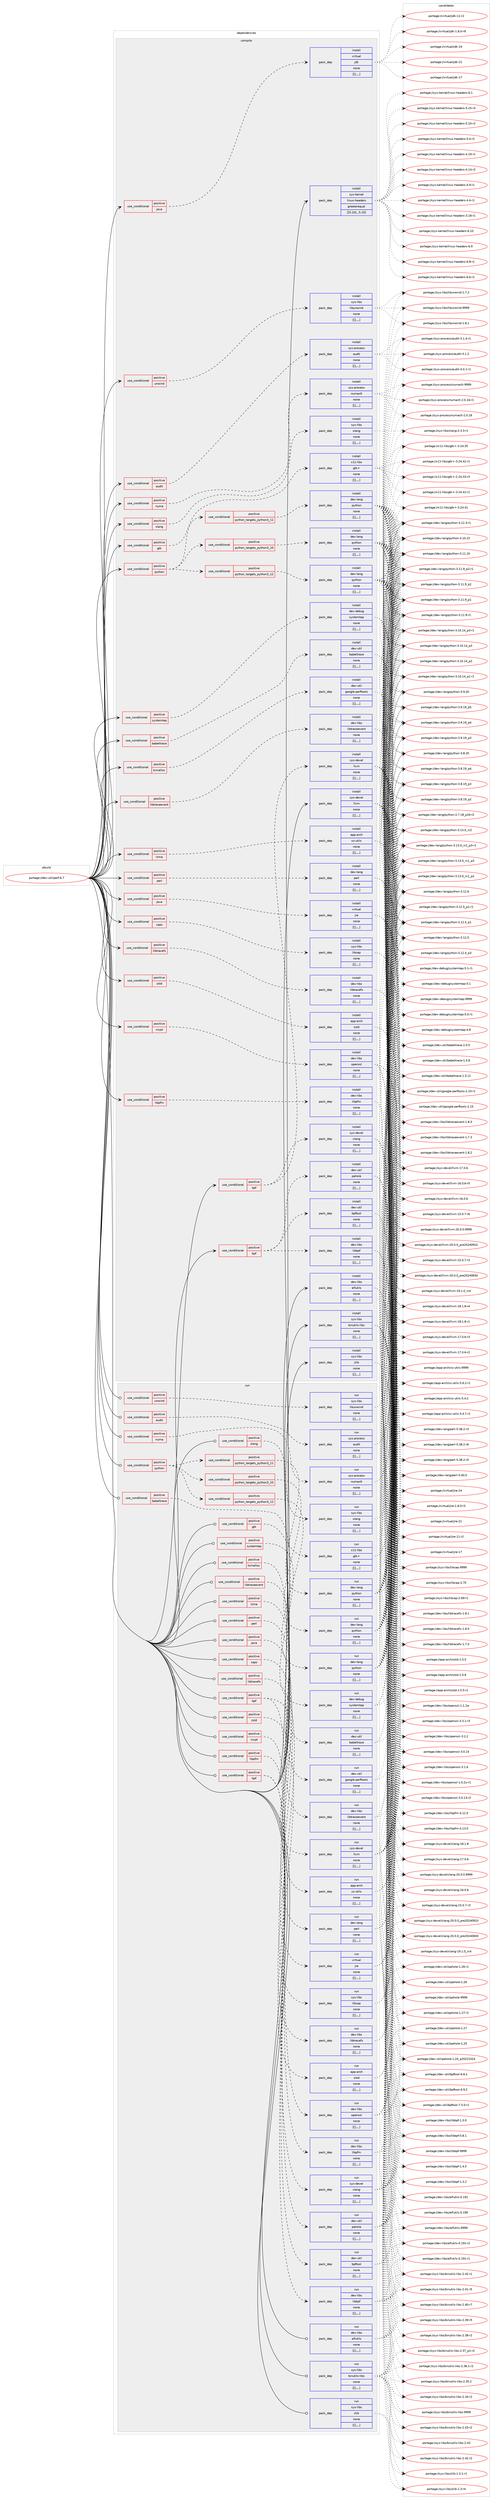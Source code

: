 digraph prolog {

# *************
# Graph options
# *************

newrank=true;
concentrate=true;
compound=true;
graph [rankdir=LR,fontname=Helvetica,fontsize=10,ranksep=1.5];#, ranksep=2.5, nodesep=0.2];
edge  [arrowhead=vee];
node  [fontname=Helvetica,fontsize=10];

# **********
# The ebuild
# **********

subgraph cluster_leftcol {
color=gray;
label=<<i>ebuild</i>>;
id [label="portage://dev-util/perf-6.7", color=red, width=4, href="../dev-util/perf-6.7.svg"];
}

# ****************
# The dependencies
# ****************

subgraph cluster_midcol {
color=gray;
label=<<i>dependencies</i>>;
subgraph cluster_compile {
fillcolor="#eeeeee";
style=filled;
label=<<i>compile</i>>;
subgraph cond63183 {
dependency221923 [label=<<TABLE BORDER="0" CELLBORDER="1" CELLSPACING="0" CELLPADDING="4"><TR><TD ROWSPAN="3" CELLPADDING="10">use_conditional</TD></TR><TR><TD>positive</TD></TR><TR><TD>audit</TD></TR></TABLE>>, shape=none, color=red];
subgraph pack157307 {
dependency221924 [label=<<TABLE BORDER="0" CELLBORDER="1" CELLSPACING="0" CELLPADDING="4" WIDTH="220"><TR><TD ROWSPAN="6" CELLPADDING="30">pack_dep</TD></TR><TR><TD WIDTH="110">install</TD></TR><TR><TD>sys-process</TD></TR><TR><TD>audit</TD></TR><TR><TD>none</TD></TR><TR><TD>[[],,,,]</TD></TR></TABLE>>, shape=none, color=blue];
}
dependency221923:e -> dependency221924:w [weight=20,style="dashed",arrowhead="vee"];
}
id:e -> dependency221923:w [weight=20,style="solid",arrowhead="vee"];
subgraph cond63184 {
dependency221925 [label=<<TABLE BORDER="0" CELLBORDER="1" CELLSPACING="0" CELLPADDING="4"><TR><TD ROWSPAN="3" CELLPADDING="10">use_conditional</TD></TR><TR><TD>positive</TD></TR><TR><TD>babeltrace</TD></TR></TABLE>>, shape=none, color=red];
subgraph pack157308 {
dependency221926 [label=<<TABLE BORDER="0" CELLBORDER="1" CELLSPACING="0" CELLPADDING="4" WIDTH="220"><TR><TD ROWSPAN="6" CELLPADDING="30">pack_dep</TD></TR><TR><TD WIDTH="110">install</TD></TR><TR><TD>dev-util</TD></TR><TR><TD>babeltrace</TD></TR><TR><TD>none</TD></TR><TR><TD>[[],,,,]</TD></TR></TABLE>>, shape=none, color=blue];
}
dependency221925:e -> dependency221926:w [weight=20,style="dashed",arrowhead="vee"];
}
id:e -> dependency221925:w [weight=20,style="solid",arrowhead="vee"];
subgraph cond63185 {
dependency221927 [label=<<TABLE BORDER="0" CELLBORDER="1" CELLSPACING="0" CELLPADDING="4"><TR><TD ROWSPAN="3" CELLPADDING="10">use_conditional</TD></TR><TR><TD>positive</TD></TR><TR><TD>bpf</TD></TR></TABLE>>, shape=none, color=red];
subgraph pack157309 {
dependency221928 [label=<<TABLE BORDER="0" CELLBORDER="1" CELLSPACING="0" CELLPADDING="4" WIDTH="220"><TR><TD ROWSPAN="6" CELLPADDING="30">pack_dep</TD></TR><TR><TD WIDTH="110">install</TD></TR><TR><TD>dev-libs</TD></TR><TR><TD>libbpf</TD></TR><TR><TD>none</TD></TR><TR><TD>[[],,,,]</TD></TR></TABLE>>, shape=none, color=blue];
}
dependency221927:e -> dependency221928:w [weight=20,style="dashed",arrowhead="vee"];
subgraph pack157310 {
dependency221929 [label=<<TABLE BORDER="0" CELLBORDER="1" CELLSPACING="0" CELLPADDING="4" WIDTH="220"><TR><TD ROWSPAN="6" CELLPADDING="30">pack_dep</TD></TR><TR><TD WIDTH="110">install</TD></TR><TR><TD>dev-util</TD></TR><TR><TD>bpftool</TD></TR><TR><TD>none</TD></TR><TR><TD>[[],,,,]</TD></TR></TABLE>>, shape=none, color=blue];
}
dependency221927:e -> dependency221929:w [weight=20,style="dashed",arrowhead="vee"];
subgraph pack157311 {
dependency221930 [label=<<TABLE BORDER="0" CELLBORDER="1" CELLSPACING="0" CELLPADDING="4" WIDTH="220"><TR><TD ROWSPAN="6" CELLPADDING="30">pack_dep</TD></TR><TR><TD WIDTH="110">install</TD></TR><TR><TD>dev-util</TD></TR><TR><TD>pahole</TD></TR><TR><TD>none</TD></TR><TR><TD>[[],,,,]</TD></TR></TABLE>>, shape=none, color=blue];
}
dependency221927:e -> dependency221930:w [weight=20,style="dashed",arrowhead="vee"];
}
id:e -> dependency221927:w [weight=20,style="solid",arrowhead="vee"];
subgraph cond63186 {
dependency221931 [label=<<TABLE BORDER="0" CELLBORDER="1" CELLSPACING="0" CELLPADDING="4"><TR><TD ROWSPAN="3" CELLPADDING="10">use_conditional</TD></TR><TR><TD>positive</TD></TR><TR><TD>bpf</TD></TR></TABLE>>, shape=none, color=red];
subgraph pack157312 {
dependency221932 [label=<<TABLE BORDER="0" CELLBORDER="1" CELLSPACING="0" CELLPADDING="4" WIDTH="220"><TR><TD ROWSPAN="6" CELLPADDING="30">pack_dep</TD></TR><TR><TD WIDTH="110">install</TD></TR><TR><TD>sys-devel</TD></TR><TR><TD>clang</TD></TR><TR><TD>none</TD></TR><TR><TD>[[],,,,]</TD></TR></TABLE>>, shape=none, color=blue];
}
dependency221931:e -> dependency221932:w [weight=20,style="dashed",arrowhead="vee"];
subgraph pack157313 {
dependency221933 [label=<<TABLE BORDER="0" CELLBORDER="1" CELLSPACING="0" CELLPADDING="4" WIDTH="220"><TR><TD ROWSPAN="6" CELLPADDING="30">pack_dep</TD></TR><TR><TD WIDTH="110">install</TD></TR><TR><TD>sys-devel</TD></TR><TR><TD>llvm</TD></TR><TR><TD>none</TD></TR><TR><TD>[[],,,,]</TD></TR></TABLE>>, shape=none, color=blue];
}
dependency221931:e -> dependency221933:w [weight=20,style="dashed",arrowhead="vee"];
}
id:e -> dependency221931:w [weight=20,style="solid",arrowhead="vee"];
subgraph cond63187 {
dependency221934 [label=<<TABLE BORDER="0" CELLBORDER="1" CELLSPACING="0" CELLPADDING="4"><TR><TD ROWSPAN="3" CELLPADDING="10">use_conditional</TD></TR><TR><TD>positive</TD></TR><TR><TD>caps</TD></TR></TABLE>>, shape=none, color=red];
subgraph pack157314 {
dependency221935 [label=<<TABLE BORDER="0" CELLBORDER="1" CELLSPACING="0" CELLPADDING="4" WIDTH="220"><TR><TD ROWSPAN="6" CELLPADDING="30">pack_dep</TD></TR><TR><TD WIDTH="110">install</TD></TR><TR><TD>sys-libs</TD></TR><TR><TD>libcap</TD></TR><TR><TD>none</TD></TR><TR><TD>[[],,,,]</TD></TR></TABLE>>, shape=none, color=blue];
}
dependency221934:e -> dependency221935:w [weight=20,style="dashed",arrowhead="vee"];
}
id:e -> dependency221934:w [weight=20,style="solid",arrowhead="vee"];
subgraph cond63188 {
dependency221936 [label=<<TABLE BORDER="0" CELLBORDER="1" CELLSPACING="0" CELLPADDING="4"><TR><TD ROWSPAN="3" CELLPADDING="10">use_conditional</TD></TR><TR><TD>positive</TD></TR><TR><TD>crypt</TD></TR></TABLE>>, shape=none, color=red];
subgraph pack157315 {
dependency221937 [label=<<TABLE BORDER="0" CELLBORDER="1" CELLSPACING="0" CELLPADDING="4" WIDTH="220"><TR><TD ROWSPAN="6" CELLPADDING="30">pack_dep</TD></TR><TR><TD WIDTH="110">install</TD></TR><TR><TD>dev-libs</TD></TR><TR><TD>openssl</TD></TR><TR><TD>none</TD></TR><TR><TD>[[],,,,]</TD></TR></TABLE>>, shape=none, color=blue];
}
dependency221936:e -> dependency221937:w [weight=20,style="dashed",arrowhead="vee"];
}
id:e -> dependency221936:w [weight=20,style="solid",arrowhead="vee"];
subgraph cond63189 {
dependency221938 [label=<<TABLE BORDER="0" CELLBORDER="1" CELLSPACING="0" CELLPADDING="4"><TR><TD ROWSPAN="3" CELLPADDING="10">use_conditional</TD></TR><TR><TD>positive</TD></TR><TR><TD>gtk</TD></TR></TABLE>>, shape=none, color=red];
subgraph pack157316 {
dependency221939 [label=<<TABLE BORDER="0" CELLBORDER="1" CELLSPACING="0" CELLPADDING="4" WIDTH="220"><TR><TD ROWSPAN="6" CELLPADDING="30">pack_dep</TD></TR><TR><TD WIDTH="110">install</TD></TR><TR><TD>x11-libs</TD></TR><TR><TD>gtk+</TD></TR><TR><TD>none</TD></TR><TR><TD>[[],,,,]</TD></TR></TABLE>>, shape=none, color=blue];
}
dependency221938:e -> dependency221939:w [weight=20,style="dashed",arrowhead="vee"];
}
id:e -> dependency221938:w [weight=20,style="solid",arrowhead="vee"];
subgraph cond63190 {
dependency221940 [label=<<TABLE BORDER="0" CELLBORDER="1" CELLSPACING="0" CELLPADDING="4"><TR><TD ROWSPAN="3" CELLPADDING="10">use_conditional</TD></TR><TR><TD>positive</TD></TR><TR><TD>java</TD></TR></TABLE>>, shape=none, color=red];
subgraph pack157317 {
dependency221941 [label=<<TABLE BORDER="0" CELLBORDER="1" CELLSPACING="0" CELLPADDING="4" WIDTH="220"><TR><TD ROWSPAN="6" CELLPADDING="30">pack_dep</TD></TR><TR><TD WIDTH="110">install</TD></TR><TR><TD>virtual</TD></TR><TR><TD>jdk</TD></TR><TR><TD>none</TD></TR><TR><TD>[[],,,,]</TD></TR></TABLE>>, shape=none, color=blue];
}
dependency221940:e -> dependency221941:w [weight=20,style="dashed",arrowhead="vee"];
}
id:e -> dependency221940:w [weight=20,style="solid",arrowhead="vee"];
subgraph cond63191 {
dependency221942 [label=<<TABLE BORDER="0" CELLBORDER="1" CELLSPACING="0" CELLPADDING="4"><TR><TD ROWSPAN="3" CELLPADDING="10">use_conditional</TD></TR><TR><TD>positive</TD></TR><TR><TD>java</TD></TR></TABLE>>, shape=none, color=red];
subgraph pack157318 {
dependency221943 [label=<<TABLE BORDER="0" CELLBORDER="1" CELLSPACING="0" CELLPADDING="4" WIDTH="220"><TR><TD ROWSPAN="6" CELLPADDING="30">pack_dep</TD></TR><TR><TD WIDTH="110">install</TD></TR><TR><TD>virtual</TD></TR><TR><TD>jre</TD></TR><TR><TD>none</TD></TR><TR><TD>[[],,,,]</TD></TR></TABLE>>, shape=none, color=blue];
}
dependency221942:e -> dependency221943:w [weight=20,style="dashed",arrowhead="vee"];
}
id:e -> dependency221942:w [weight=20,style="solid",arrowhead="vee"];
subgraph cond63192 {
dependency221944 [label=<<TABLE BORDER="0" CELLBORDER="1" CELLSPACING="0" CELLPADDING="4"><TR><TD ROWSPAN="3" CELLPADDING="10">use_conditional</TD></TR><TR><TD>positive</TD></TR><TR><TD>libpfm</TD></TR></TABLE>>, shape=none, color=red];
subgraph pack157319 {
dependency221945 [label=<<TABLE BORDER="0" CELLBORDER="1" CELLSPACING="0" CELLPADDING="4" WIDTH="220"><TR><TD ROWSPAN="6" CELLPADDING="30">pack_dep</TD></TR><TR><TD WIDTH="110">install</TD></TR><TR><TD>dev-libs</TD></TR><TR><TD>libpfm</TD></TR><TR><TD>none</TD></TR><TR><TD>[[],,,,]</TD></TR></TABLE>>, shape=none, color=blue];
}
dependency221944:e -> dependency221945:w [weight=20,style="dashed",arrowhead="vee"];
}
id:e -> dependency221944:w [weight=20,style="solid",arrowhead="vee"];
subgraph cond63193 {
dependency221946 [label=<<TABLE BORDER="0" CELLBORDER="1" CELLSPACING="0" CELLPADDING="4"><TR><TD ROWSPAN="3" CELLPADDING="10">use_conditional</TD></TR><TR><TD>positive</TD></TR><TR><TD>libtraceevent</TD></TR></TABLE>>, shape=none, color=red];
subgraph pack157320 {
dependency221947 [label=<<TABLE BORDER="0" CELLBORDER="1" CELLSPACING="0" CELLPADDING="4" WIDTH="220"><TR><TD ROWSPAN="6" CELLPADDING="30">pack_dep</TD></TR><TR><TD WIDTH="110">install</TD></TR><TR><TD>dev-libs</TD></TR><TR><TD>libtraceevent</TD></TR><TR><TD>none</TD></TR><TR><TD>[[],,,,]</TD></TR></TABLE>>, shape=none, color=blue];
}
dependency221946:e -> dependency221947:w [weight=20,style="dashed",arrowhead="vee"];
}
id:e -> dependency221946:w [weight=20,style="solid",arrowhead="vee"];
subgraph cond63194 {
dependency221948 [label=<<TABLE BORDER="0" CELLBORDER="1" CELLSPACING="0" CELLPADDING="4"><TR><TD ROWSPAN="3" CELLPADDING="10">use_conditional</TD></TR><TR><TD>positive</TD></TR><TR><TD>libtracefs</TD></TR></TABLE>>, shape=none, color=red];
subgraph pack157321 {
dependency221949 [label=<<TABLE BORDER="0" CELLBORDER="1" CELLSPACING="0" CELLPADDING="4" WIDTH="220"><TR><TD ROWSPAN="6" CELLPADDING="30">pack_dep</TD></TR><TR><TD WIDTH="110">install</TD></TR><TR><TD>dev-libs</TD></TR><TR><TD>libtracefs</TD></TR><TR><TD>none</TD></TR><TR><TD>[[],,,,]</TD></TR></TABLE>>, shape=none, color=blue];
}
dependency221948:e -> dependency221949:w [weight=20,style="dashed",arrowhead="vee"];
}
id:e -> dependency221948:w [weight=20,style="solid",arrowhead="vee"];
subgraph cond63195 {
dependency221950 [label=<<TABLE BORDER="0" CELLBORDER="1" CELLSPACING="0" CELLPADDING="4"><TR><TD ROWSPAN="3" CELLPADDING="10">use_conditional</TD></TR><TR><TD>positive</TD></TR><TR><TD>lzma</TD></TR></TABLE>>, shape=none, color=red];
subgraph pack157322 {
dependency221951 [label=<<TABLE BORDER="0" CELLBORDER="1" CELLSPACING="0" CELLPADDING="4" WIDTH="220"><TR><TD ROWSPAN="6" CELLPADDING="30">pack_dep</TD></TR><TR><TD WIDTH="110">install</TD></TR><TR><TD>app-arch</TD></TR><TR><TD>xz-utils</TD></TR><TR><TD>none</TD></TR><TR><TD>[[],,,,]</TD></TR></TABLE>>, shape=none, color=blue];
}
dependency221950:e -> dependency221951:w [weight=20,style="dashed",arrowhead="vee"];
}
id:e -> dependency221950:w [weight=20,style="solid",arrowhead="vee"];
subgraph cond63196 {
dependency221952 [label=<<TABLE BORDER="0" CELLBORDER="1" CELLSPACING="0" CELLPADDING="4"><TR><TD ROWSPAN="3" CELLPADDING="10">use_conditional</TD></TR><TR><TD>positive</TD></TR><TR><TD>numa</TD></TR></TABLE>>, shape=none, color=red];
subgraph pack157323 {
dependency221953 [label=<<TABLE BORDER="0" CELLBORDER="1" CELLSPACING="0" CELLPADDING="4" WIDTH="220"><TR><TD ROWSPAN="6" CELLPADDING="30">pack_dep</TD></TR><TR><TD WIDTH="110">install</TD></TR><TR><TD>sys-process</TD></TR><TR><TD>numactl</TD></TR><TR><TD>none</TD></TR><TR><TD>[[],,,,]</TD></TR></TABLE>>, shape=none, color=blue];
}
dependency221952:e -> dependency221953:w [weight=20,style="dashed",arrowhead="vee"];
}
id:e -> dependency221952:w [weight=20,style="solid",arrowhead="vee"];
subgraph cond63197 {
dependency221954 [label=<<TABLE BORDER="0" CELLBORDER="1" CELLSPACING="0" CELLPADDING="4"><TR><TD ROWSPAN="3" CELLPADDING="10">use_conditional</TD></TR><TR><TD>positive</TD></TR><TR><TD>perl</TD></TR></TABLE>>, shape=none, color=red];
subgraph pack157324 {
dependency221955 [label=<<TABLE BORDER="0" CELLBORDER="1" CELLSPACING="0" CELLPADDING="4" WIDTH="220"><TR><TD ROWSPAN="6" CELLPADDING="30">pack_dep</TD></TR><TR><TD WIDTH="110">install</TD></TR><TR><TD>dev-lang</TD></TR><TR><TD>perl</TD></TR><TR><TD>none</TD></TR><TR><TD>[[],,,,]</TD></TR></TABLE>>, shape=none, color=blue];
}
dependency221954:e -> dependency221955:w [weight=20,style="dashed",arrowhead="vee"];
}
id:e -> dependency221954:w [weight=20,style="solid",arrowhead="vee"];
subgraph cond63198 {
dependency221956 [label=<<TABLE BORDER="0" CELLBORDER="1" CELLSPACING="0" CELLPADDING="4"><TR><TD ROWSPAN="3" CELLPADDING="10">use_conditional</TD></TR><TR><TD>positive</TD></TR><TR><TD>python</TD></TR></TABLE>>, shape=none, color=red];
subgraph cond63199 {
dependency221957 [label=<<TABLE BORDER="0" CELLBORDER="1" CELLSPACING="0" CELLPADDING="4"><TR><TD ROWSPAN="3" CELLPADDING="10">use_conditional</TD></TR><TR><TD>positive</TD></TR><TR><TD>python_targets_python3_10</TD></TR></TABLE>>, shape=none, color=red];
subgraph pack157325 {
dependency221958 [label=<<TABLE BORDER="0" CELLBORDER="1" CELLSPACING="0" CELLPADDING="4" WIDTH="220"><TR><TD ROWSPAN="6" CELLPADDING="30">pack_dep</TD></TR><TR><TD WIDTH="110">install</TD></TR><TR><TD>dev-lang</TD></TR><TR><TD>python</TD></TR><TR><TD>none</TD></TR><TR><TD>[[],,,,]</TD></TR></TABLE>>, shape=none, color=blue];
}
dependency221957:e -> dependency221958:w [weight=20,style="dashed",arrowhead="vee"];
}
dependency221956:e -> dependency221957:w [weight=20,style="dashed",arrowhead="vee"];
subgraph cond63200 {
dependency221959 [label=<<TABLE BORDER="0" CELLBORDER="1" CELLSPACING="0" CELLPADDING="4"><TR><TD ROWSPAN="3" CELLPADDING="10">use_conditional</TD></TR><TR><TD>positive</TD></TR><TR><TD>python_targets_python3_11</TD></TR></TABLE>>, shape=none, color=red];
subgraph pack157326 {
dependency221960 [label=<<TABLE BORDER="0" CELLBORDER="1" CELLSPACING="0" CELLPADDING="4" WIDTH="220"><TR><TD ROWSPAN="6" CELLPADDING="30">pack_dep</TD></TR><TR><TD WIDTH="110">install</TD></TR><TR><TD>dev-lang</TD></TR><TR><TD>python</TD></TR><TR><TD>none</TD></TR><TR><TD>[[],,,,]</TD></TR></TABLE>>, shape=none, color=blue];
}
dependency221959:e -> dependency221960:w [weight=20,style="dashed",arrowhead="vee"];
}
dependency221956:e -> dependency221959:w [weight=20,style="dashed",arrowhead="vee"];
subgraph cond63201 {
dependency221961 [label=<<TABLE BORDER="0" CELLBORDER="1" CELLSPACING="0" CELLPADDING="4"><TR><TD ROWSPAN="3" CELLPADDING="10">use_conditional</TD></TR><TR><TD>positive</TD></TR><TR><TD>python_targets_python3_12</TD></TR></TABLE>>, shape=none, color=red];
subgraph pack157327 {
dependency221962 [label=<<TABLE BORDER="0" CELLBORDER="1" CELLSPACING="0" CELLPADDING="4" WIDTH="220"><TR><TD ROWSPAN="6" CELLPADDING="30">pack_dep</TD></TR><TR><TD WIDTH="110">install</TD></TR><TR><TD>dev-lang</TD></TR><TR><TD>python</TD></TR><TR><TD>none</TD></TR><TR><TD>[[],,,,]</TD></TR></TABLE>>, shape=none, color=blue];
}
dependency221961:e -> dependency221962:w [weight=20,style="dashed",arrowhead="vee"];
}
dependency221956:e -> dependency221961:w [weight=20,style="dashed",arrowhead="vee"];
}
id:e -> dependency221956:w [weight=20,style="solid",arrowhead="vee"];
subgraph cond63202 {
dependency221963 [label=<<TABLE BORDER="0" CELLBORDER="1" CELLSPACING="0" CELLPADDING="4"><TR><TD ROWSPAN="3" CELLPADDING="10">use_conditional</TD></TR><TR><TD>positive</TD></TR><TR><TD>slang</TD></TR></TABLE>>, shape=none, color=red];
subgraph pack157328 {
dependency221964 [label=<<TABLE BORDER="0" CELLBORDER="1" CELLSPACING="0" CELLPADDING="4" WIDTH="220"><TR><TD ROWSPAN="6" CELLPADDING="30">pack_dep</TD></TR><TR><TD WIDTH="110">install</TD></TR><TR><TD>sys-libs</TD></TR><TR><TD>slang</TD></TR><TR><TD>none</TD></TR><TR><TD>[[],,,,]</TD></TR></TABLE>>, shape=none, color=blue];
}
dependency221963:e -> dependency221964:w [weight=20,style="dashed",arrowhead="vee"];
}
id:e -> dependency221963:w [weight=20,style="solid",arrowhead="vee"];
subgraph cond63203 {
dependency221965 [label=<<TABLE BORDER="0" CELLBORDER="1" CELLSPACING="0" CELLPADDING="4"><TR><TD ROWSPAN="3" CELLPADDING="10">use_conditional</TD></TR><TR><TD>positive</TD></TR><TR><TD>systemtap</TD></TR></TABLE>>, shape=none, color=red];
subgraph pack157329 {
dependency221966 [label=<<TABLE BORDER="0" CELLBORDER="1" CELLSPACING="0" CELLPADDING="4" WIDTH="220"><TR><TD ROWSPAN="6" CELLPADDING="30">pack_dep</TD></TR><TR><TD WIDTH="110">install</TD></TR><TR><TD>dev-debug</TD></TR><TR><TD>systemtap</TD></TR><TR><TD>none</TD></TR><TR><TD>[[],,,,]</TD></TR></TABLE>>, shape=none, color=blue];
}
dependency221965:e -> dependency221966:w [weight=20,style="dashed",arrowhead="vee"];
}
id:e -> dependency221965:w [weight=20,style="solid",arrowhead="vee"];
subgraph cond63204 {
dependency221967 [label=<<TABLE BORDER="0" CELLBORDER="1" CELLSPACING="0" CELLPADDING="4"><TR><TD ROWSPAN="3" CELLPADDING="10">use_conditional</TD></TR><TR><TD>positive</TD></TR><TR><TD>tcmalloc</TD></TR></TABLE>>, shape=none, color=red];
subgraph pack157330 {
dependency221968 [label=<<TABLE BORDER="0" CELLBORDER="1" CELLSPACING="0" CELLPADDING="4" WIDTH="220"><TR><TD ROWSPAN="6" CELLPADDING="30">pack_dep</TD></TR><TR><TD WIDTH="110">install</TD></TR><TR><TD>dev-util</TD></TR><TR><TD>google-perftools</TD></TR><TR><TD>none</TD></TR><TR><TD>[[],,,,]</TD></TR></TABLE>>, shape=none, color=blue];
}
dependency221967:e -> dependency221968:w [weight=20,style="dashed",arrowhead="vee"];
}
id:e -> dependency221967:w [weight=20,style="solid",arrowhead="vee"];
subgraph cond63205 {
dependency221969 [label=<<TABLE BORDER="0" CELLBORDER="1" CELLSPACING="0" CELLPADDING="4"><TR><TD ROWSPAN="3" CELLPADDING="10">use_conditional</TD></TR><TR><TD>positive</TD></TR><TR><TD>unwind</TD></TR></TABLE>>, shape=none, color=red];
subgraph pack157331 {
dependency221970 [label=<<TABLE BORDER="0" CELLBORDER="1" CELLSPACING="0" CELLPADDING="4" WIDTH="220"><TR><TD ROWSPAN="6" CELLPADDING="30">pack_dep</TD></TR><TR><TD WIDTH="110">install</TD></TR><TR><TD>sys-libs</TD></TR><TR><TD>libunwind</TD></TR><TR><TD>none</TD></TR><TR><TD>[[],,,,]</TD></TR></TABLE>>, shape=none, color=blue];
}
dependency221969:e -> dependency221970:w [weight=20,style="dashed",arrowhead="vee"];
}
id:e -> dependency221969:w [weight=20,style="solid",arrowhead="vee"];
subgraph cond63206 {
dependency221971 [label=<<TABLE BORDER="0" CELLBORDER="1" CELLSPACING="0" CELLPADDING="4"><TR><TD ROWSPAN="3" CELLPADDING="10">use_conditional</TD></TR><TR><TD>positive</TD></TR><TR><TD>zstd</TD></TR></TABLE>>, shape=none, color=red];
subgraph pack157332 {
dependency221972 [label=<<TABLE BORDER="0" CELLBORDER="1" CELLSPACING="0" CELLPADDING="4" WIDTH="220"><TR><TD ROWSPAN="6" CELLPADDING="30">pack_dep</TD></TR><TR><TD WIDTH="110">install</TD></TR><TR><TD>app-arch</TD></TR><TR><TD>zstd</TD></TR><TR><TD>none</TD></TR><TR><TD>[[],,,,]</TD></TR></TABLE>>, shape=none, color=blue];
}
dependency221971:e -> dependency221972:w [weight=20,style="dashed",arrowhead="vee"];
}
id:e -> dependency221971:w [weight=20,style="solid",arrowhead="vee"];
subgraph pack157333 {
dependency221973 [label=<<TABLE BORDER="0" CELLBORDER="1" CELLSPACING="0" CELLPADDING="4" WIDTH="220"><TR><TD ROWSPAN="6" CELLPADDING="30">pack_dep</TD></TR><TR><TD WIDTH="110">install</TD></TR><TR><TD>dev-libs</TD></TR><TR><TD>elfutils</TD></TR><TR><TD>none</TD></TR><TR><TD>[[],,,,]</TD></TR></TABLE>>, shape=none, color=blue];
}
id:e -> dependency221973:w [weight=20,style="solid",arrowhead="vee"];
subgraph pack157334 {
dependency221974 [label=<<TABLE BORDER="0" CELLBORDER="1" CELLSPACING="0" CELLPADDING="4" WIDTH="220"><TR><TD ROWSPAN="6" CELLPADDING="30">pack_dep</TD></TR><TR><TD WIDTH="110">install</TD></TR><TR><TD>sys-kernel</TD></TR><TR><TD>linux-headers</TD></TR><TR><TD>greaterequal</TD></TR><TR><TD>[[5,10],,,5.10]</TD></TR></TABLE>>, shape=none, color=blue];
}
id:e -> dependency221974:w [weight=20,style="solid",arrowhead="vee"];
subgraph pack157335 {
dependency221975 [label=<<TABLE BORDER="0" CELLBORDER="1" CELLSPACING="0" CELLPADDING="4" WIDTH="220"><TR><TD ROWSPAN="6" CELLPADDING="30">pack_dep</TD></TR><TR><TD WIDTH="110">install</TD></TR><TR><TD>sys-libs</TD></TR><TR><TD>binutils-libs</TD></TR><TR><TD>none</TD></TR><TR><TD>[[],,,,]</TD></TR></TABLE>>, shape=none, color=blue];
}
id:e -> dependency221975:w [weight=20,style="solid",arrowhead="vee"];
subgraph pack157336 {
dependency221976 [label=<<TABLE BORDER="0" CELLBORDER="1" CELLSPACING="0" CELLPADDING="4" WIDTH="220"><TR><TD ROWSPAN="6" CELLPADDING="30">pack_dep</TD></TR><TR><TD WIDTH="110">install</TD></TR><TR><TD>sys-libs</TD></TR><TR><TD>zlib</TD></TR><TR><TD>none</TD></TR><TR><TD>[[],,,,]</TD></TR></TABLE>>, shape=none, color=blue];
}
id:e -> dependency221976:w [weight=20,style="solid",arrowhead="vee"];
subgraph pack157337 {
dependency221977 [label=<<TABLE BORDER="0" CELLBORDER="1" CELLSPACING="0" CELLPADDING="4" WIDTH="220"><TR><TD ROWSPAN="6" CELLPADDING="30">pack_dep</TD></TR><TR><TD WIDTH="110">install</TD></TR><TR><TD>sys-devel</TD></TR><TR><TD>llvm</TD></TR><TR><TD>none</TD></TR><TR><TD>[[],,,,]</TD></TR></TABLE>>, shape=none, color=blue];
}
id:e -> dependency221977:w [weight=20,style="solid",arrowhead="vee"];
}
subgraph cluster_compileandrun {
fillcolor="#eeeeee";
style=filled;
label=<<i>compile and run</i>>;
}
subgraph cluster_run {
fillcolor="#eeeeee";
style=filled;
label=<<i>run</i>>;
subgraph cond63207 {
dependency221978 [label=<<TABLE BORDER="0" CELLBORDER="1" CELLSPACING="0" CELLPADDING="4"><TR><TD ROWSPAN="3" CELLPADDING="10">use_conditional</TD></TR><TR><TD>positive</TD></TR><TR><TD>audit</TD></TR></TABLE>>, shape=none, color=red];
subgraph pack157338 {
dependency221979 [label=<<TABLE BORDER="0" CELLBORDER="1" CELLSPACING="0" CELLPADDING="4" WIDTH="220"><TR><TD ROWSPAN="6" CELLPADDING="30">pack_dep</TD></TR><TR><TD WIDTH="110">run</TD></TR><TR><TD>sys-process</TD></TR><TR><TD>audit</TD></TR><TR><TD>none</TD></TR><TR><TD>[[],,,,]</TD></TR></TABLE>>, shape=none, color=blue];
}
dependency221978:e -> dependency221979:w [weight=20,style="dashed",arrowhead="vee"];
}
id:e -> dependency221978:w [weight=20,style="solid",arrowhead="odot"];
subgraph cond63208 {
dependency221980 [label=<<TABLE BORDER="0" CELLBORDER="1" CELLSPACING="0" CELLPADDING="4"><TR><TD ROWSPAN="3" CELLPADDING="10">use_conditional</TD></TR><TR><TD>positive</TD></TR><TR><TD>babeltrace</TD></TR></TABLE>>, shape=none, color=red];
subgraph pack157339 {
dependency221981 [label=<<TABLE BORDER="0" CELLBORDER="1" CELLSPACING="0" CELLPADDING="4" WIDTH="220"><TR><TD ROWSPAN="6" CELLPADDING="30">pack_dep</TD></TR><TR><TD WIDTH="110">run</TD></TR><TR><TD>dev-util</TD></TR><TR><TD>babeltrace</TD></TR><TR><TD>none</TD></TR><TR><TD>[[],,,,]</TD></TR></TABLE>>, shape=none, color=blue];
}
dependency221980:e -> dependency221981:w [weight=20,style="dashed",arrowhead="vee"];
}
id:e -> dependency221980:w [weight=20,style="solid",arrowhead="odot"];
subgraph cond63209 {
dependency221982 [label=<<TABLE BORDER="0" CELLBORDER="1" CELLSPACING="0" CELLPADDING="4"><TR><TD ROWSPAN="3" CELLPADDING="10">use_conditional</TD></TR><TR><TD>positive</TD></TR><TR><TD>bpf</TD></TR></TABLE>>, shape=none, color=red];
subgraph pack157340 {
dependency221983 [label=<<TABLE BORDER="0" CELLBORDER="1" CELLSPACING="0" CELLPADDING="4" WIDTH="220"><TR><TD ROWSPAN="6" CELLPADDING="30">pack_dep</TD></TR><TR><TD WIDTH="110">run</TD></TR><TR><TD>dev-libs</TD></TR><TR><TD>libbpf</TD></TR><TR><TD>none</TD></TR><TR><TD>[[],,,,]</TD></TR></TABLE>>, shape=none, color=blue];
}
dependency221982:e -> dependency221983:w [weight=20,style="dashed",arrowhead="vee"];
subgraph pack157341 {
dependency221984 [label=<<TABLE BORDER="0" CELLBORDER="1" CELLSPACING="0" CELLPADDING="4" WIDTH="220"><TR><TD ROWSPAN="6" CELLPADDING="30">pack_dep</TD></TR><TR><TD WIDTH="110">run</TD></TR><TR><TD>dev-util</TD></TR><TR><TD>bpftool</TD></TR><TR><TD>none</TD></TR><TR><TD>[[],,,,]</TD></TR></TABLE>>, shape=none, color=blue];
}
dependency221982:e -> dependency221984:w [weight=20,style="dashed",arrowhead="vee"];
subgraph pack157342 {
dependency221985 [label=<<TABLE BORDER="0" CELLBORDER="1" CELLSPACING="0" CELLPADDING="4" WIDTH="220"><TR><TD ROWSPAN="6" CELLPADDING="30">pack_dep</TD></TR><TR><TD WIDTH="110">run</TD></TR><TR><TD>dev-util</TD></TR><TR><TD>pahole</TD></TR><TR><TD>none</TD></TR><TR><TD>[[],,,,]</TD></TR></TABLE>>, shape=none, color=blue];
}
dependency221982:e -> dependency221985:w [weight=20,style="dashed",arrowhead="vee"];
}
id:e -> dependency221982:w [weight=20,style="solid",arrowhead="odot"];
subgraph cond63210 {
dependency221986 [label=<<TABLE BORDER="0" CELLBORDER="1" CELLSPACING="0" CELLPADDING="4"><TR><TD ROWSPAN="3" CELLPADDING="10">use_conditional</TD></TR><TR><TD>positive</TD></TR><TR><TD>bpf</TD></TR></TABLE>>, shape=none, color=red];
subgraph pack157343 {
dependency221987 [label=<<TABLE BORDER="0" CELLBORDER="1" CELLSPACING="0" CELLPADDING="4" WIDTH="220"><TR><TD ROWSPAN="6" CELLPADDING="30">pack_dep</TD></TR><TR><TD WIDTH="110">run</TD></TR><TR><TD>sys-devel</TD></TR><TR><TD>clang</TD></TR><TR><TD>none</TD></TR><TR><TD>[[],,,,]</TD></TR></TABLE>>, shape=none, color=blue];
}
dependency221986:e -> dependency221987:w [weight=20,style="dashed",arrowhead="vee"];
subgraph pack157344 {
dependency221988 [label=<<TABLE BORDER="0" CELLBORDER="1" CELLSPACING="0" CELLPADDING="4" WIDTH="220"><TR><TD ROWSPAN="6" CELLPADDING="30">pack_dep</TD></TR><TR><TD WIDTH="110">run</TD></TR><TR><TD>sys-devel</TD></TR><TR><TD>llvm</TD></TR><TR><TD>none</TD></TR><TR><TD>[[],,,,]</TD></TR></TABLE>>, shape=none, color=blue];
}
dependency221986:e -> dependency221988:w [weight=20,style="dashed",arrowhead="vee"];
}
id:e -> dependency221986:w [weight=20,style="solid",arrowhead="odot"];
subgraph cond63211 {
dependency221989 [label=<<TABLE BORDER="0" CELLBORDER="1" CELLSPACING="0" CELLPADDING="4"><TR><TD ROWSPAN="3" CELLPADDING="10">use_conditional</TD></TR><TR><TD>positive</TD></TR><TR><TD>caps</TD></TR></TABLE>>, shape=none, color=red];
subgraph pack157345 {
dependency221990 [label=<<TABLE BORDER="0" CELLBORDER="1" CELLSPACING="0" CELLPADDING="4" WIDTH="220"><TR><TD ROWSPAN="6" CELLPADDING="30">pack_dep</TD></TR><TR><TD WIDTH="110">run</TD></TR><TR><TD>sys-libs</TD></TR><TR><TD>libcap</TD></TR><TR><TD>none</TD></TR><TR><TD>[[],,,,]</TD></TR></TABLE>>, shape=none, color=blue];
}
dependency221989:e -> dependency221990:w [weight=20,style="dashed",arrowhead="vee"];
}
id:e -> dependency221989:w [weight=20,style="solid",arrowhead="odot"];
subgraph cond63212 {
dependency221991 [label=<<TABLE BORDER="0" CELLBORDER="1" CELLSPACING="0" CELLPADDING="4"><TR><TD ROWSPAN="3" CELLPADDING="10">use_conditional</TD></TR><TR><TD>positive</TD></TR><TR><TD>crypt</TD></TR></TABLE>>, shape=none, color=red];
subgraph pack157346 {
dependency221992 [label=<<TABLE BORDER="0" CELLBORDER="1" CELLSPACING="0" CELLPADDING="4" WIDTH="220"><TR><TD ROWSPAN="6" CELLPADDING="30">pack_dep</TD></TR><TR><TD WIDTH="110">run</TD></TR><TR><TD>dev-libs</TD></TR><TR><TD>openssl</TD></TR><TR><TD>none</TD></TR><TR><TD>[[],,,,]</TD></TR></TABLE>>, shape=none, color=blue];
}
dependency221991:e -> dependency221992:w [weight=20,style="dashed",arrowhead="vee"];
}
id:e -> dependency221991:w [weight=20,style="solid",arrowhead="odot"];
subgraph cond63213 {
dependency221993 [label=<<TABLE BORDER="0" CELLBORDER="1" CELLSPACING="0" CELLPADDING="4"><TR><TD ROWSPAN="3" CELLPADDING="10">use_conditional</TD></TR><TR><TD>positive</TD></TR><TR><TD>gtk</TD></TR></TABLE>>, shape=none, color=red];
subgraph pack157347 {
dependency221994 [label=<<TABLE BORDER="0" CELLBORDER="1" CELLSPACING="0" CELLPADDING="4" WIDTH="220"><TR><TD ROWSPAN="6" CELLPADDING="30">pack_dep</TD></TR><TR><TD WIDTH="110">run</TD></TR><TR><TD>x11-libs</TD></TR><TR><TD>gtk+</TD></TR><TR><TD>none</TD></TR><TR><TD>[[],,,,]</TD></TR></TABLE>>, shape=none, color=blue];
}
dependency221993:e -> dependency221994:w [weight=20,style="dashed",arrowhead="vee"];
}
id:e -> dependency221993:w [weight=20,style="solid",arrowhead="odot"];
subgraph cond63214 {
dependency221995 [label=<<TABLE BORDER="0" CELLBORDER="1" CELLSPACING="0" CELLPADDING="4"><TR><TD ROWSPAN="3" CELLPADDING="10">use_conditional</TD></TR><TR><TD>positive</TD></TR><TR><TD>java</TD></TR></TABLE>>, shape=none, color=red];
subgraph pack157348 {
dependency221996 [label=<<TABLE BORDER="0" CELLBORDER="1" CELLSPACING="0" CELLPADDING="4" WIDTH="220"><TR><TD ROWSPAN="6" CELLPADDING="30">pack_dep</TD></TR><TR><TD WIDTH="110">run</TD></TR><TR><TD>virtual</TD></TR><TR><TD>jre</TD></TR><TR><TD>none</TD></TR><TR><TD>[[],,,,]</TD></TR></TABLE>>, shape=none, color=blue];
}
dependency221995:e -> dependency221996:w [weight=20,style="dashed",arrowhead="vee"];
}
id:e -> dependency221995:w [weight=20,style="solid",arrowhead="odot"];
subgraph cond63215 {
dependency221997 [label=<<TABLE BORDER="0" CELLBORDER="1" CELLSPACING="0" CELLPADDING="4"><TR><TD ROWSPAN="3" CELLPADDING="10">use_conditional</TD></TR><TR><TD>positive</TD></TR><TR><TD>libpfm</TD></TR></TABLE>>, shape=none, color=red];
subgraph pack157349 {
dependency221998 [label=<<TABLE BORDER="0" CELLBORDER="1" CELLSPACING="0" CELLPADDING="4" WIDTH="220"><TR><TD ROWSPAN="6" CELLPADDING="30">pack_dep</TD></TR><TR><TD WIDTH="110">run</TD></TR><TR><TD>dev-libs</TD></TR><TR><TD>libpfm</TD></TR><TR><TD>none</TD></TR><TR><TD>[[],,,,]</TD></TR></TABLE>>, shape=none, color=blue];
}
dependency221997:e -> dependency221998:w [weight=20,style="dashed",arrowhead="vee"];
}
id:e -> dependency221997:w [weight=20,style="solid",arrowhead="odot"];
subgraph cond63216 {
dependency221999 [label=<<TABLE BORDER="0" CELLBORDER="1" CELLSPACING="0" CELLPADDING="4"><TR><TD ROWSPAN="3" CELLPADDING="10">use_conditional</TD></TR><TR><TD>positive</TD></TR><TR><TD>libtraceevent</TD></TR></TABLE>>, shape=none, color=red];
subgraph pack157350 {
dependency222000 [label=<<TABLE BORDER="0" CELLBORDER="1" CELLSPACING="0" CELLPADDING="4" WIDTH="220"><TR><TD ROWSPAN="6" CELLPADDING="30">pack_dep</TD></TR><TR><TD WIDTH="110">run</TD></TR><TR><TD>dev-libs</TD></TR><TR><TD>libtraceevent</TD></TR><TR><TD>none</TD></TR><TR><TD>[[],,,,]</TD></TR></TABLE>>, shape=none, color=blue];
}
dependency221999:e -> dependency222000:w [weight=20,style="dashed",arrowhead="vee"];
}
id:e -> dependency221999:w [weight=20,style="solid",arrowhead="odot"];
subgraph cond63217 {
dependency222001 [label=<<TABLE BORDER="0" CELLBORDER="1" CELLSPACING="0" CELLPADDING="4"><TR><TD ROWSPAN="3" CELLPADDING="10">use_conditional</TD></TR><TR><TD>positive</TD></TR><TR><TD>libtracefs</TD></TR></TABLE>>, shape=none, color=red];
subgraph pack157351 {
dependency222002 [label=<<TABLE BORDER="0" CELLBORDER="1" CELLSPACING="0" CELLPADDING="4" WIDTH="220"><TR><TD ROWSPAN="6" CELLPADDING="30">pack_dep</TD></TR><TR><TD WIDTH="110">run</TD></TR><TR><TD>dev-libs</TD></TR><TR><TD>libtracefs</TD></TR><TR><TD>none</TD></TR><TR><TD>[[],,,,]</TD></TR></TABLE>>, shape=none, color=blue];
}
dependency222001:e -> dependency222002:w [weight=20,style="dashed",arrowhead="vee"];
}
id:e -> dependency222001:w [weight=20,style="solid",arrowhead="odot"];
subgraph cond63218 {
dependency222003 [label=<<TABLE BORDER="0" CELLBORDER="1" CELLSPACING="0" CELLPADDING="4"><TR><TD ROWSPAN="3" CELLPADDING="10">use_conditional</TD></TR><TR><TD>positive</TD></TR><TR><TD>lzma</TD></TR></TABLE>>, shape=none, color=red];
subgraph pack157352 {
dependency222004 [label=<<TABLE BORDER="0" CELLBORDER="1" CELLSPACING="0" CELLPADDING="4" WIDTH="220"><TR><TD ROWSPAN="6" CELLPADDING="30">pack_dep</TD></TR><TR><TD WIDTH="110">run</TD></TR><TR><TD>app-arch</TD></TR><TR><TD>xz-utils</TD></TR><TR><TD>none</TD></TR><TR><TD>[[],,,,]</TD></TR></TABLE>>, shape=none, color=blue];
}
dependency222003:e -> dependency222004:w [weight=20,style="dashed",arrowhead="vee"];
}
id:e -> dependency222003:w [weight=20,style="solid",arrowhead="odot"];
subgraph cond63219 {
dependency222005 [label=<<TABLE BORDER="0" CELLBORDER="1" CELLSPACING="0" CELLPADDING="4"><TR><TD ROWSPAN="3" CELLPADDING="10">use_conditional</TD></TR><TR><TD>positive</TD></TR><TR><TD>numa</TD></TR></TABLE>>, shape=none, color=red];
subgraph pack157353 {
dependency222006 [label=<<TABLE BORDER="0" CELLBORDER="1" CELLSPACING="0" CELLPADDING="4" WIDTH="220"><TR><TD ROWSPAN="6" CELLPADDING="30">pack_dep</TD></TR><TR><TD WIDTH="110">run</TD></TR><TR><TD>sys-process</TD></TR><TR><TD>numactl</TD></TR><TR><TD>none</TD></TR><TR><TD>[[],,,,]</TD></TR></TABLE>>, shape=none, color=blue];
}
dependency222005:e -> dependency222006:w [weight=20,style="dashed",arrowhead="vee"];
}
id:e -> dependency222005:w [weight=20,style="solid",arrowhead="odot"];
subgraph cond63220 {
dependency222007 [label=<<TABLE BORDER="0" CELLBORDER="1" CELLSPACING="0" CELLPADDING="4"><TR><TD ROWSPAN="3" CELLPADDING="10">use_conditional</TD></TR><TR><TD>positive</TD></TR><TR><TD>perl</TD></TR></TABLE>>, shape=none, color=red];
subgraph pack157354 {
dependency222008 [label=<<TABLE BORDER="0" CELLBORDER="1" CELLSPACING="0" CELLPADDING="4" WIDTH="220"><TR><TD ROWSPAN="6" CELLPADDING="30">pack_dep</TD></TR><TR><TD WIDTH="110">run</TD></TR><TR><TD>dev-lang</TD></TR><TR><TD>perl</TD></TR><TR><TD>none</TD></TR><TR><TD>[[],,,,]</TD></TR></TABLE>>, shape=none, color=blue];
}
dependency222007:e -> dependency222008:w [weight=20,style="dashed",arrowhead="vee"];
}
id:e -> dependency222007:w [weight=20,style="solid",arrowhead="odot"];
subgraph cond63221 {
dependency222009 [label=<<TABLE BORDER="0" CELLBORDER="1" CELLSPACING="0" CELLPADDING="4"><TR><TD ROWSPAN="3" CELLPADDING="10">use_conditional</TD></TR><TR><TD>positive</TD></TR><TR><TD>python</TD></TR></TABLE>>, shape=none, color=red];
subgraph cond63222 {
dependency222010 [label=<<TABLE BORDER="0" CELLBORDER="1" CELLSPACING="0" CELLPADDING="4"><TR><TD ROWSPAN="3" CELLPADDING="10">use_conditional</TD></TR><TR><TD>positive</TD></TR><TR><TD>python_targets_python3_10</TD></TR></TABLE>>, shape=none, color=red];
subgraph pack157355 {
dependency222011 [label=<<TABLE BORDER="0" CELLBORDER="1" CELLSPACING="0" CELLPADDING="4" WIDTH="220"><TR><TD ROWSPAN="6" CELLPADDING="30">pack_dep</TD></TR><TR><TD WIDTH="110">run</TD></TR><TR><TD>dev-lang</TD></TR><TR><TD>python</TD></TR><TR><TD>none</TD></TR><TR><TD>[[],,,,]</TD></TR></TABLE>>, shape=none, color=blue];
}
dependency222010:e -> dependency222011:w [weight=20,style="dashed",arrowhead="vee"];
}
dependency222009:e -> dependency222010:w [weight=20,style="dashed",arrowhead="vee"];
subgraph cond63223 {
dependency222012 [label=<<TABLE BORDER="0" CELLBORDER="1" CELLSPACING="0" CELLPADDING="4"><TR><TD ROWSPAN="3" CELLPADDING="10">use_conditional</TD></TR><TR><TD>positive</TD></TR><TR><TD>python_targets_python3_11</TD></TR></TABLE>>, shape=none, color=red];
subgraph pack157356 {
dependency222013 [label=<<TABLE BORDER="0" CELLBORDER="1" CELLSPACING="0" CELLPADDING="4" WIDTH="220"><TR><TD ROWSPAN="6" CELLPADDING="30">pack_dep</TD></TR><TR><TD WIDTH="110">run</TD></TR><TR><TD>dev-lang</TD></TR><TR><TD>python</TD></TR><TR><TD>none</TD></TR><TR><TD>[[],,,,]</TD></TR></TABLE>>, shape=none, color=blue];
}
dependency222012:e -> dependency222013:w [weight=20,style="dashed",arrowhead="vee"];
}
dependency222009:e -> dependency222012:w [weight=20,style="dashed",arrowhead="vee"];
subgraph cond63224 {
dependency222014 [label=<<TABLE BORDER="0" CELLBORDER="1" CELLSPACING="0" CELLPADDING="4"><TR><TD ROWSPAN="3" CELLPADDING="10">use_conditional</TD></TR><TR><TD>positive</TD></TR><TR><TD>python_targets_python3_12</TD></TR></TABLE>>, shape=none, color=red];
subgraph pack157357 {
dependency222015 [label=<<TABLE BORDER="0" CELLBORDER="1" CELLSPACING="0" CELLPADDING="4" WIDTH="220"><TR><TD ROWSPAN="6" CELLPADDING="30">pack_dep</TD></TR><TR><TD WIDTH="110">run</TD></TR><TR><TD>dev-lang</TD></TR><TR><TD>python</TD></TR><TR><TD>none</TD></TR><TR><TD>[[],,,,]</TD></TR></TABLE>>, shape=none, color=blue];
}
dependency222014:e -> dependency222015:w [weight=20,style="dashed",arrowhead="vee"];
}
dependency222009:e -> dependency222014:w [weight=20,style="dashed",arrowhead="vee"];
}
id:e -> dependency222009:w [weight=20,style="solid",arrowhead="odot"];
subgraph cond63225 {
dependency222016 [label=<<TABLE BORDER="0" CELLBORDER="1" CELLSPACING="0" CELLPADDING="4"><TR><TD ROWSPAN="3" CELLPADDING="10">use_conditional</TD></TR><TR><TD>positive</TD></TR><TR><TD>slang</TD></TR></TABLE>>, shape=none, color=red];
subgraph pack157358 {
dependency222017 [label=<<TABLE BORDER="0" CELLBORDER="1" CELLSPACING="0" CELLPADDING="4" WIDTH="220"><TR><TD ROWSPAN="6" CELLPADDING="30">pack_dep</TD></TR><TR><TD WIDTH="110">run</TD></TR><TR><TD>sys-libs</TD></TR><TR><TD>slang</TD></TR><TR><TD>none</TD></TR><TR><TD>[[],,,,]</TD></TR></TABLE>>, shape=none, color=blue];
}
dependency222016:e -> dependency222017:w [weight=20,style="dashed",arrowhead="vee"];
}
id:e -> dependency222016:w [weight=20,style="solid",arrowhead="odot"];
subgraph cond63226 {
dependency222018 [label=<<TABLE BORDER="0" CELLBORDER="1" CELLSPACING="0" CELLPADDING="4"><TR><TD ROWSPAN="3" CELLPADDING="10">use_conditional</TD></TR><TR><TD>positive</TD></TR><TR><TD>systemtap</TD></TR></TABLE>>, shape=none, color=red];
subgraph pack157359 {
dependency222019 [label=<<TABLE BORDER="0" CELLBORDER="1" CELLSPACING="0" CELLPADDING="4" WIDTH="220"><TR><TD ROWSPAN="6" CELLPADDING="30">pack_dep</TD></TR><TR><TD WIDTH="110">run</TD></TR><TR><TD>dev-debug</TD></TR><TR><TD>systemtap</TD></TR><TR><TD>none</TD></TR><TR><TD>[[],,,,]</TD></TR></TABLE>>, shape=none, color=blue];
}
dependency222018:e -> dependency222019:w [weight=20,style="dashed",arrowhead="vee"];
}
id:e -> dependency222018:w [weight=20,style="solid",arrowhead="odot"];
subgraph cond63227 {
dependency222020 [label=<<TABLE BORDER="0" CELLBORDER="1" CELLSPACING="0" CELLPADDING="4"><TR><TD ROWSPAN="3" CELLPADDING="10">use_conditional</TD></TR><TR><TD>positive</TD></TR><TR><TD>tcmalloc</TD></TR></TABLE>>, shape=none, color=red];
subgraph pack157360 {
dependency222021 [label=<<TABLE BORDER="0" CELLBORDER="1" CELLSPACING="0" CELLPADDING="4" WIDTH="220"><TR><TD ROWSPAN="6" CELLPADDING="30">pack_dep</TD></TR><TR><TD WIDTH="110">run</TD></TR><TR><TD>dev-util</TD></TR><TR><TD>google-perftools</TD></TR><TR><TD>none</TD></TR><TR><TD>[[],,,,]</TD></TR></TABLE>>, shape=none, color=blue];
}
dependency222020:e -> dependency222021:w [weight=20,style="dashed",arrowhead="vee"];
}
id:e -> dependency222020:w [weight=20,style="solid",arrowhead="odot"];
subgraph cond63228 {
dependency222022 [label=<<TABLE BORDER="0" CELLBORDER="1" CELLSPACING="0" CELLPADDING="4"><TR><TD ROWSPAN="3" CELLPADDING="10">use_conditional</TD></TR><TR><TD>positive</TD></TR><TR><TD>unwind</TD></TR></TABLE>>, shape=none, color=red];
subgraph pack157361 {
dependency222023 [label=<<TABLE BORDER="0" CELLBORDER="1" CELLSPACING="0" CELLPADDING="4" WIDTH="220"><TR><TD ROWSPAN="6" CELLPADDING="30">pack_dep</TD></TR><TR><TD WIDTH="110">run</TD></TR><TR><TD>sys-libs</TD></TR><TR><TD>libunwind</TD></TR><TR><TD>none</TD></TR><TR><TD>[[],,,,]</TD></TR></TABLE>>, shape=none, color=blue];
}
dependency222022:e -> dependency222023:w [weight=20,style="dashed",arrowhead="vee"];
}
id:e -> dependency222022:w [weight=20,style="solid",arrowhead="odot"];
subgraph cond63229 {
dependency222024 [label=<<TABLE BORDER="0" CELLBORDER="1" CELLSPACING="0" CELLPADDING="4"><TR><TD ROWSPAN="3" CELLPADDING="10">use_conditional</TD></TR><TR><TD>positive</TD></TR><TR><TD>zstd</TD></TR></TABLE>>, shape=none, color=red];
subgraph pack157362 {
dependency222025 [label=<<TABLE BORDER="0" CELLBORDER="1" CELLSPACING="0" CELLPADDING="4" WIDTH="220"><TR><TD ROWSPAN="6" CELLPADDING="30">pack_dep</TD></TR><TR><TD WIDTH="110">run</TD></TR><TR><TD>app-arch</TD></TR><TR><TD>zstd</TD></TR><TR><TD>none</TD></TR><TR><TD>[[],,,,]</TD></TR></TABLE>>, shape=none, color=blue];
}
dependency222024:e -> dependency222025:w [weight=20,style="dashed",arrowhead="vee"];
}
id:e -> dependency222024:w [weight=20,style="solid",arrowhead="odot"];
subgraph pack157363 {
dependency222026 [label=<<TABLE BORDER="0" CELLBORDER="1" CELLSPACING="0" CELLPADDING="4" WIDTH="220"><TR><TD ROWSPAN="6" CELLPADDING="30">pack_dep</TD></TR><TR><TD WIDTH="110">run</TD></TR><TR><TD>dev-libs</TD></TR><TR><TD>elfutils</TD></TR><TR><TD>none</TD></TR><TR><TD>[[],,,,]</TD></TR></TABLE>>, shape=none, color=blue];
}
id:e -> dependency222026:w [weight=20,style="solid",arrowhead="odot"];
subgraph pack157364 {
dependency222027 [label=<<TABLE BORDER="0" CELLBORDER="1" CELLSPACING="0" CELLPADDING="4" WIDTH="220"><TR><TD ROWSPAN="6" CELLPADDING="30">pack_dep</TD></TR><TR><TD WIDTH="110">run</TD></TR><TR><TD>sys-libs</TD></TR><TR><TD>binutils-libs</TD></TR><TR><TD>none</TD></TR><TR><TD>[[],,,,]</TD></TR></TABLE>>, shape=none, color=blue];
}
id:e -> dependency222027:w [weight=20,style="solid",arrowhead="odot"];
subgraph pack157365 {
dependency222028 [label=<<TABLE BORDER="0" CELLBORDER="1" CELLSPACING="0" CELLPADDING="4" WIDTH="220"><TR><TD ROWSPAN="6" CELLPADDING="30">pack_dep</TD></TR><TR><TD WIDTH="110">run</TD></TR><TR><TD>sys-libs</TD></TR><TR><TD>zlib</TD></TR><TR><TD>none</TD></TR><TR><TD>[[],,,,]</TD></TR></TABLE>>, shape=none, color=blue];
}
id:e -> dependency222028:w [weight=20,style="solid",arrowhead="odot"];
}
}

# **************
# The candidates
# **************

subgraph cluster_choices {
rank=same;
color=gray;
label=<<i>candidates</i>>;

subgraph choice157307 {
color=black;
nodesep=1;
choice115121115451121141119910111511547971171001051164552464846494511449 [label="portage://sys-process/audit-4.0.1-r1", color=red, width=4,href="../sys-process/audit-4.0.1-r1.svg"];
choice115121115451121141119910111511547971171001051164551464946524511449 [label="portage://sys-process/audit-3.1.4-r1", color=red, width=4,href="../sys-process/audit-3.1.4-r1.svg"];
choice11512111545112114111991011151154797117100105116455146494650 [label="portage://sys-process/audit-3.1.2", color=red, width=4,href="../sys-process/audit-3.1.2.svg"];
dependency221924:e -> choice115121115451121141119910111511547971171001051164552464846494511449:w [style=dotted,weight="100"];
dependency221924:e -> choice115121115451121141119910111511547971171001051164551464946524511449:w [style=dotted,weight="100"];
dependency221924:e -> choice11512111545112114111991011151154797117100105116455146494650:w [style=dotted,weight="100"];
}
subgraph choice157308 {
color=black;
nodesep=1;
choice10010111845117116105108479897981011081161149799101455046484653 [label="portage://dev-util/babeltrace-2.0.5", color=red, width=4,href="../dev-util/babeltrace-2.0.5.svg"];
choice1001011184511711610510847989798101108116114979910145494653464949 [label="portage://dev-util/babeltrace-1.5.11", color=red, width=4,href="../dev-util/babeltrace-1.5.11.svg"];
choice10010111845117116105108479897981011081161149799101454946534656 [label="portage://dev-util/babeltrace-1.5.8", color=red, width=4,href="../dev-util/babeltrace-1.5.8.svg"];
dependency221926:e -> choice10010111845117116105108479897981011081161149799101455046484653:w [style=dotted,weight="100"];
dependency221926:e -> choice1001011184511711610510847989798101108116114979910145494653464949:w [style=dotted,weight="100"];
dependency221926:e -> choice10010111845117116105108479897981011081161149799101454946534656:w [style=dotted,weight="100"];
}
subgraph choice157309 {
color=black;
nodesep=1;
choice10010111845108105981154710810598981121024557575757 [label="portage://dev-libs/libbpf-9999", color=red, width=4,href="../dev-libs/libbpf-9999.svg"];
choice1001011184510810598115471081059898112102454946524653 [label="portage://dev-libs/libbpf-1.4.5", color=red, width=4,href="../dev-libs/libbpf-1.4.5.svg"];
choice1001011184510810598115471081059898112102454946514650 [label="portage://dev-libs/libbpf-1.3.2", color=red, width=4,href="../dev-libs/libbpf-1.3.2.svg"];
choice1001011184510810598115471081059898112102454946514648 [label="portage://dev-libs/libbpf-1.3.0", color=red, width=4,href="../dev-libs/libbpf-1.3.0.svg"];
choice1001011184510810598115471081059898112102454846564649 [label="portage://dev-libs/libbpf-0.8.1", color=red, width=4,href="../dev-libs/libbpf-0.8.1.svg"];
dependency221928:e -> choice10010111845108105981154710810598981121024557575757:w [style=dotted,weight="100"];
dependency221928:e -> choice1001011184510810598115471081059898112102454946524653:w [style=dotted,weight="100"];
dependency221928:e -> choice1001011184510810598115471081059898112102454946514650:w [style=dotted,weight="100"];
dependency221928:e -> choice1001011184510810598115471081059898112102454946514648:w [style=dotted,weight="100"];
dependency221928:e -> choice1001011184510810598115471081059898112102454846564649:w [style=dotted,weight="100"];
}
subgraph choice157310 {
color=black;
nodesep=1;
choice1001011184511711610510847981121021161111111084555465346484511449 [label="portage://dev-util/bpftool-7.5.0-r1", color=red, width=4,href="../dev-util/bpftool-7.5.0-r1.svg"];
choice100101118451171161051084798112102116111111108455446574650 [label="portage://dev-util/bpftool-6.9.2", color=red, width=4,href="../dev-util/bpftool-6.9.2.svg"];
choice100101118451171161051084798112102116111111108455446564650 [label="portage://dev-util/bpftool-6.8.2", color=red, width=4,href="../dev-util/bpftool-6.8.2.svg"];
dependency221929:e -> choice1001011184511711610510847981121021161111111084555465346484511449:w [style=dotted,weight="100"];
dependency221929:e -> choice100101118451171161051084798112102116111111108455446574650:w [style=dotted,weight="100"];
dependency221929:e -> choice100101118451171161051084798112102116111111108455446564650:w [style=dotted,weight="100"];
}
subgraph choice157311 {
color=black;
nodesep=1;
choice1001011184511711610510847112971041111081014557575757 [label="portage://dev-util/pahole-9999", color=red, width=4,href="../dev-util/pahole-9999.svg"];
choice10010111845117116105108471129710411110810145494650554511449 [label="portage://dev-util/pahole-1.27-r1", color=red, width=4,href="../dev-util/pahole-1.27-r1.svg"];
choice1001011184511711610510847112971041111081014549465055 [label="portage://dev-util/pahole-1.27", color=red, width=4,href="../dev-util/pahole-1.27.svg"];
choice10010111845117116105108471129710411110810145494650544511449 [label="portage://dev-util/pahole-1.26-r1", color=red, width=4,href="../dev-util/pahole-1.26-r1.svg"];
choice1001011184511711610510847112971041111081014549465054 [label="portage://dev-util/pahole-1.26", color=red, width=4,href="../dev-util/pahole-1.26.svg"];
choice1001011184511711610510847112971041111081014549465053 [label="portage://dev-util/pahole-1.25", color=red, width=4,href="../dev-util/pahole-1.25.svg"];
choice1001011184511711610510847112971041111081014549465052951125048505049485052 [label="portage://dev-util/pahole-1.24_p20221024", color=red, width=4,href="../dev-util/pahole-1.24_p20221024.svg"];
dependency221930:e -> choice1001011184511711610510847112971041111081014557575757:w [style=dotted,weight="100"];
dependency221930:e -> choice10010111845117116105108471129710411110810145494650554511449:w [style=dotted,weight="100"];
dependency221930:e -> choice1001011184511711610510847112971041111081014549465055:w [style=dotted,weight="100"];
dependency221930:e -> choice10010111845117116105108471129710411110810145494650544511449:w [style=dotted,weight="100"];
dependency221930:e -> choice1001011184511711610510847112971041111081014549465054:w [style=dotted,weight="100"];
dependency221930:e -> choice1001011184511711610510847112971041111081014549465053:w [style=dotted,weight="100"];
dependency221930:e -> choice1001011184511711610510847112971041111081014549465052951125048505049485052:w [style=dotted,weight="100"];
}
subgraph choice157312 {
color=black;
nodesep=1;
choice11512111545100101118101108479910897110103455048464846484657575757 [label="portage://sys-devel/clang-20.0.0.9999", color=red, width=4,href="../sys-devel/clang-20.0.0.9999.svg"];
choice1151211154510010111810110847991089711010345504846484648951121141015048505248574948 [label="portage://sys-devel/clang-20.0.0_pre20240910", color=red, width=4,href="../sys-devel/clang-20.0.0_pre20240910.svg"];
choice1151211154510010111810110847991089711010345504846484648951121141015048505248565148 [label="portage://sys-devel/clang-20.0.0_pre20240830", color=red, width=4,href="../sys-devel/clang-20.0.0_pre20240830.svg"];
choice1151211154510010111810110847991089711010345495746494648951149952 [label="portage://sys-devel/clang-19.1.0_rc4", color=red, width=4,href="../sys-devel/clang-19.1.0_rc4.svg"];
choice1151211154510010111810110847991089711010345495646494656 [label="portage://sys-devel/clang-18.1.8", color=red, width=4,href="../sys-devel/clang-18.1.8.svg"];
choice1151211154510010111810110847991089711010345495546484654 [label="portage://sys-devel/clang-17.0.6", color=red, width=4,href="../sys-devel/clang-17.0.6.svg"];
choice1151211154510010111810110847991089711010345495446484654 [label="portage://sys-devel/clang-16.0.6", color=red, width=4,href="../sys-devel/clang-16.0.6.svg"];
choice11512111545100101118101108479910897110103454953464846554511451 [label="portage://sys-devel/clang-15.0.7-r3", color=red, width=4,href="../sys-devel/clang-15.0.7-r3.svg"];
dependency221932:e -> choice11512111545100101118101108479910897110103455048464846484657575757:w [style=dotted,weight="100"];
dependency221932:e -> choice1151211154510010111810110847991089711010345504846484648951121141015048505248574948:w [style=dotted,weight="100"];
dependency221932:e -> choice1151211154510010111810110847991089711010345504846484648951121141015048505248565148:w [style=dotted,weight="100"];
dependency221932:e -> choice1151211154510010111810110847991089711010345495746494648951149952:w [style=dotted,weight="100"];
dependency221932:e -> choice1151211154510010111810110847991089711010345495646494656:w [style=dotted,weight="100"];
dependency221932:e -> choice1151211154510010111810110847991089711010345495546484654:w [style=dotted,weight="100"];
dependency221932:e -> choice1151211154510010111810110847991089711010345495446484654:w [style=dotted,weight="100"];
dependency221932:e -> choice11512111545100101118101108479910897110103454953464846554511451:w [style=dotted,weight="100"];
}
subgraph choice157313 {
color=black;
nodesep=1;
choice1151211154510010111810110847108108118109455048464846484657575757 [label="portage://sys-devel/llvm-20.0.0.9999", color=red, width=4,href="../sys-devel/llvm-20.0.0.9999.svg"];
choice115121115451001011181011084710810811810945504846484648951121141015048505248574948 [label="portage://sys-devel/llvm-20.0.0_pre20240910", color=red, width=4,href="../sys-devel/llvm-20.0.0_pre20240910.svg"];
choice115121115451001011181011084710810811810945504846484648951121141015048505248565148 [label="portage://sys-devel/llvm-20.0.0_pre20240830", color=red, width=4,href="../sys-devel/llvm-20.0.0_pre20240830.svg"];
choice115121115451001011181011084710810811810945495746494648951149952 [label="portage://sys-devel/llvm-19.1.0_rc4", color=red, width=4,href="../sys-devel/llvm-19.1.0_rc4.svg"];
choice1151211154510010111810110847108108118109454956464946564511452 [label="portage://sys-devel/llvm-18.1.8-r4", color=red, width=4,href="../sys-devel/llvm-18.1.8-r4.svg"];
choice1151211154510010111810110847108108118109454956464946564511449 [label="portage://sys-devel/llvm-18.1.8-r1", color=red, width=4,href="../sys-devel/llvm-18.1.8-r1.svg"];
choice1151211154510010111810110847108108118109454955464846544511451 [label="portage://sys-devel/llvm-17.0.6-r3", color=red, width=4,href="../sys-devel/llvm-17.0.6-r3.svg"];
choice1151211154510010111810110847108108118109454955464846544511450 [label="portage://sys-devel/llvm-17.0.6-r2", color=red, width=4,href="../sys-devel/llvm-17.0.6-r2.svg"];
choice115121115451001011181011084710810811810945495546484654 [label="portage://sys-devel/llvm-17.0.6", color=red, width=4,href="../sys-devel/llvm-17.0.6.svg"];
choice1151211154510010111810110847108108118109454954464846544511453 [label="portage://sys-devel/llvm-16.0.6-r5", color=red, width=4,href="../sys-devel/llvm-16.0.6-r5.svg"];
choice115121115451001011181011084710810811810945495446484654 [label="portage://sys-devel/llvm-16.0.6", color=red, width=4,href="../sys-devel/llvm-16.0.6.svg"];
choice1151211154510010111810110847108108118109454953464846554511454 [label="portage://sys-devel/llvm-15.0.7-r6", color=red, width=4,href="../sys-devel/llvm-15.0.7-r6.svg"];
choice1151211154510010111810110847108108118109454953464846554511451 [label="portage://sys-devel/llvm-15.0.7-r3", color=red, width=4,href="../sys-devel/llvm-15.0.7-r3.svg"];
dependency221933:e -> choice1151211154510010111810110847108108118109455048464846484657575757:w [style=dotted,weight="100"];
dependency221933:e -> choice115121115451001011181011084710810811810945504846484648951121141015048505248574948:w [style=dotted,weight="100"];
dependency221933:e -> choice115121115451001011181011084710810811810945504846484648951121141015048505248565148:w [style=dotted,weight="100"];
dependency221933:e -> choice115121115451001011181011084710810811810945495746494648951149952:w [style=dotted,weight="100"];
dependency221933:e -> choice1151211154510010111810110847108108118109454956464946564511452:w [style=dotted,weight="100"];
dependency221933:e -> choice1151211154510010111810110847108108118109454956464946564511449:w [style=dotted,weight="100"];
dependency221933:e -> choice1151211154510010111810110847108108118109454955464846544511451:w [style=dotted,weight="100"];
dependency221933:e -> choice1151211154510010111810110847108108118109454955464846544511450:w [style=dotted,weight="100"];
dependency221933:e -> choice115121115451001011181011084710810811810945495546484654:w [style=dotted,weight="100"];
dependency221933:e -> choice1151211154510010111810110847108108118109454954464846544511453:w [style=dotted,weight="100"];
dependency221933:e -> choice115121115451001011181011084710810811810945495446484654:w [style=dotted,weight="100"];
dependency221933:e -> choice1151211154510010111810110847108108118109454953464846554511454:w [style=dotted,weight="100"];
dependency221933:e -> choice1151211154510010111810110847108108118109454953464846554511451:w [style=dotted,weight="100"];
}
subgraph choice157314 {
color=black;
nodesep=1;
choice1151211154510810598115471081059899971124557575757 [label="portage://sys-libs/libcap-9999", color=red, width=4,href="../sys-libs/libcap-9999.svg"];
choice1151211154510810598115471081059899971124550465548 [label="portage://sys-libs/libcap-2.70", color=red, width=4,href="../sys-libs/libcap-2.70.svg"];
choice11512111545108105981154710810598999711245504654574511449 [label="portage://sys-libs/libcap-2.69-r1", color=red, width=4,href="../sys-libs/libcap-2.69-r1.svg"];
dependency221935:e -> choice1151211154510810598115471081059899971124557575757:w [style=dotted,weight="100"];
dependency221935:e -> choice1151211154510810598115471081059899971124550465548:w [style=dotted,weight="100"];
dependency221935:e -> choice11512111545108105981154710810598999711245504654574511449:w [style=dotted,weight="100"];
}
subgraph choice157315 {
color=black;
nodesep=1;
choice1001011184510810598115471111121011101151151084551465146494511451 [label="portage://dev-libs/openssl-3.3.1-r3", color=red, width=4,href="../dev-libs/openssl-3.3.1-r3.svg"];
choice100101118451081059811547111112101110115115108455146504650 [label="portage://dev-libs/openssl-3.2.2", color=red, width=4,href="../dev-libs/openssl-3.2.2.svg"];
choice100101118451081059811547111112101110115115108455146494654 [label="portage://dev-libs/openssl-3.1.6", color=red, width=4,href="../dev-libs/openssl-3.1.6.svg"];
choice10010111845108105981154711111210111011511510845514648464952 [label="portage://dev-libs/openssl-3.0.14", color=red, width=4,href="../dev-libs/openssl-3.0.14.svg"];
choice100101118451081059811547111112101110115115108455146484649514511450 [label="portage://dev-libs/openssl-3.0.13-r2", color=red, width=4,href="../dev-libs/openssl-3.0.13-r2.svg"];
choice100101118451081059811547111112101110115115108454946494649119 [label="portage://dev-libs/openssl-1.1.1w", color=red, width=4,href="../dev-libs/openssl-1.1.1w.svg"];
choice1001011184510810598115471111121011101151151084549464846501174511449 [label="portage://dev-libs/openssl-1.0.2u-r1", color=red, width=4,href="../dev-libs/openssl-1.0.2u-r1.svg"];
dependency221937:e -> choice1001011184510810598115471111121011101151151084551465146494511451:w [style=dotted,weight="100"];
dependency221937:e -> choice100101118451081059811547111112101110115115108455146504650:w [style=dotted,weight="100"];
dependency221937:e -> choice100101118451081059811547111112101110115115108455146494654:w [style=dotted,weight="100"];
dependency221937:e -> choice10010111845108105981154711111210111011511510845514648464952:w [style=dotted,weight="100"];
dependency221937:e -> choice100101118451081059811547111112101110115115108455146484649514511450:w [style=dotted,weight="100"];
dependency221937:e -> choice100101118451081059811547111112101110115115108454946494649119:w [style=dotted,weight="100"];
dependency221937:e -> choice1001011184510810598115471111121011101151151084549464846501174511449:w [style=dotted,weight="100"];
}
subgraph choice157316 {
color=black;
nodesep=1;
choice12049494510810598115471031161074345514650524652504511449 [label="portage://x11-libs/gtk+-3.24.42-r1", color=red, width=4,href="../x11-libs/gtk+-3.24.42-r1.svg"];
choice12049494510810598115471031161074345514650524652494511449 [label="portage://x11-libs/gtk+-3.24.41-r1", color=red, width=4,href="../x11-libs/gtk+-3.24.41-r1.svg"];
choice1204949451081059811547103116107434551465052465249 [label="portage://x11-libs/gtk+-3.24.41", color=red, width=4,href="../x11-libs/gtk+-3.24.41.svg"];
choice1204949451081059811547103116107434551465052465153 [label="portage://x11-libs/gtk+-3.24.35", color=red, width=4,href="../x11-libs/gtk+-3.24.35.svg"];
choice12049494510810598115471031161074345504650524651514511451 [label="portage://x11-libs/gtk+-2.24.33-r3", color=red, width=4,href="../x11-libs/gtk+-2.24.33-r3.svg"];
dependency221939:e -> choice12049494510810598115471031161074345514650524652504511449:w [style=dotted,weight="100"];
dependency221939:e -> choice12049494510810598115471031161074345514650524652494511449:w [style=dotted,weight="100"];
dependency221939:e -> choice1204949451081059811547103116107434551465052465249:w [style=dotted,weight="100"];
dependency221939:e -> choice1204949451081059811547103116107434551465052465153:w [style=dotted,weight="100"];
dependency221939:e -> choice12049494510810598115471031161074345504650524651514511451:w [style=dotted,weight="100"];
}
subgraph choice157317 {
color=black;
nodesep=1;
choice1181051141161179710847106100107455052 [label="portage://virtual/jdk-24", color=red, width=4,href="../virtual/jdk-24.svg"];
choice1181051141161179710847106100107455049 [label="portage://virtual/jdk-21", color=red, width=4,href="../virtual/jdk-21.svg"];
choice1181051141161179710847106100107454955 [label="portage://virtual/jdk-17", color=red, width=4,href="../virtual/jdk-17.svg"];
choice11810511411611797108471061001074549494511450 [label="portage://virtual/jdk-11-r2", color=red, width=4,href="../virtual/jdk-11-r2.svg"];
choice11810511411611797108471061001074549465646484511457 [label="portage://virtual/jdk-1.8.0-r9", color=red, width=4,href="../virtual/jdk-1.8.0-r9.svg"];
dependency221941:e -> choice1181051141161179710847106100107455052:w [style=dotted,weight="100"];
dependency221941:e -> choice1181051141161179710847106100107455049:w [style=dotted,weight="100"];
dependency221941:e -> choice1181051141161179710847106100107454955:w [style=dotted,weight="100"];
dependency221941:e -> choice11810511411611797108471061001074549494511450:w [style=dotted,weight="100"];
dependency221941:e -> choice11810511411611797108471061001074549465646484511457:w [style=dotted,weight="100"];
}
subgraph choice157318 {
color=black;
nodesep=1;
choice1181051141161179710847106114101455052 [label="portage://virtual/jre-24", color=red, width=4,href="../virtual/jre-24.svg"];
choice1181051141161179710847106114101455049 [label="portage://virtual/jre-21", color=red, width=4,href="../virtual/jre-21.svg"];
choice1181051141161179710847106114101454955 [label="portage://virtual/jre-17", color=red, width=4,href="../virtual/jre-17.svg"];
choice11810511411611797108471061141014549494511450 [label="portage://virtual/jre-11-r2", color=red, width=4,href="../virtual/jre-11-r2.svg"];
choice11810511411611797108471061141014549465646484511451 [label="portage://virtual/jre-1.8.0-r3", color=red, width=4,href="../virtual/jre-1.8.0-r3.svg"];
dependency221943:e -> choice1181051141161179710847106114101455052:w [style=dotted,weight="100"];
dependency221943:e -> choice1181051141161179710847106114101455049:w [style=dotted,weight="100"];
dependency221943:e -> choice1181051141161179710847106114101454955:w [style=dotted,weight="100"];
dependency221943:e -> choice11810511411611797108471061141014549494511450:w [style=dotted,weight="100"];
dependency221943:e -> choice11810511411611797108471061141014549465646484511451:w [style=dotted,weight="100"];
}
subgraph choice157319 {
color=black;
nodesep=1;
choice1001011184510810598115471081059811210210945524649514648 [label="portage://dev-libs/libpfm-4.13.0", color=red, width=4,href="../dev-libs/libpfm-4.13.0.svg"];
choice1001011184510810598115471081059811210210945524649504648 [label="portage://dev-libs/libpfm-4.12.0", color=red, width=4,href="../dev-libs/libpfm-4.12.0.svg"];
dependency221945:e -> choice1001011184510810598115471081059811210210945524649514648:w [style=dotted,weight="100"];
dependency221945:e -> choice1001011184510810598115471081059811210210945524649504648:w [style=dotted,weight="100"];
}
subgraph choice157320 {
color=black;
nodesep=1;
choice100101118451081059811547108105981161149799101101118101110116454946564651 [label="portage://dev-libs/libtraceevent-1.8.3", color=red, width=4,href="../dev-libs/libtraceevent-1.8.3.svg"];
choice100101118451081059811547108105981161149799101101118101110116454946564650 [label="portage://dev-libs/libtraceevent-1.8.2", color=red, width=4,href="../dev-libs/libtraceevent-1.8.2.svg"];
choice100101118451081059811547108105981161149799101101118101110116454946554651 [label="portage://dev-libs/libtraceevent-1.7.3", color=red, width=4,href="../dev-libs/libtraceevent-1.7.3.svg"];
dependency221947:e -> choice100101118451081059811547108105981161149799101101118101110116454946564651:w [style=dotted,weight="100"];
dependency221947:e -> choice100101118451081059811547108105981161149799101101118101110116454946564650:w [style=dotted,weight="100"];
dependency221947:e -> choice100101118451081059811547108105981161149799101101118101110116454946554651:w [style=dotted,weight="100"];
}
subgraph choice157321 {
color=black;
nodesep=1;
choice100101118451081059811547108105981161149799101102115454946564649 [label="portage://dev-libs/libtracefs-1.8.1", color=red, width=4,href="../dev-libs/libtracefs-1.8.1.svg"];
choice100101118451081059811547108105981161149799101102115454946564648 [label="portage://dev-libs/libtracefs-1.8.0", color=red, width=4,href="../dev-libs/libtracefs-1.8.0.svg"];
choice100101118451081059811547108105981161149799101102115454946554648 [label="portage://dev-libs/libtracefs-1.7.0", color=red, width=4,href="../dev-libs/libtracefs-1.7.0.svg"];
dependency221949:e -> choice100101118451081059811547108105981161149799101102115454946564649:w [style=dotted,weight="100"];
dependency221949:e -> choice100101118451081059811547108105981161149799101102115454946564648:w [style=dotted,weight="100"];
dependency221949:e -> choice100101118451081059811547108105981161149799101102115454946554648:w [style=dotted,weight="100"];
}
subgraph choice157322 {
color=black;
nodesep=1;
choice9711211245971149910447120122451171161051081154557575757 [label="portage://app-arch/xz-utils-9999", color=red, width=4,href="../app-arch/xz-utils-9999.svg"];
choice9711211245971149910447120122451171161051081154553465446504511449 [label="portage://app-arch/xz-utils-5.6.2-r1", color=red, width=4,href="../app-arch/xz-utils-5.6.2-r1.svg"];
choice9711211245971149910447120122451171161051081154553465246554511449 [label="portage://app-arch/xz-utils-5.4.7-r1", color=red, width=4,href="../app-arch/xz-utils-5.4.7-r1.svg"];
choice971121124597114991044712012245117116105108115455346524650 [label="portage://app-arch/xz-utils-5.4.2", color=red, width=4,href="../app-arch/xz-utils-5.4.2.svg"];
dependency221951:e -> choice9711211245971149910447120122451171161051081154557575757:w [style=dotted,weight="100"];
dependency221951:e -> choice9711211245971149910447120122451171161051081154553465446504511449:w [style=dotted,weight="100"];
dependency221951:e -> choice9711211245971149910447120122451171161051081154553465246554511449:w [style=dotted,weight="100"];
dependency221951:e -> choice971121124597114991044712012245117116105108115455346524650:w [style=dotted,weight="100"];
}
subgraph choice157323 {
color=black;
nodesep=1;
choice11512111545112114111991011151154711011710997991161084557575757 [label="portage://sys-process/numactl-9999", color=red, width=4,href="../sys-process/numactl-9999.svg"];
choice115121115451121141119910111511547110117109979911610845504648464956 [label="portage://sys-process/numactl-2.0.18", color=red, width=4,href="../sys-process/numactl-2.0.18.svg"];
choice1151211154511211411199101115115471101171099799116108455046484649544511449 [label="portage://sys-process/numactl-2.0.16-r1", color=red, width=4,href="../sys-process/numactl-2.0.16-r1.svg"];
dependency221953:e -> choice11512111545112114111991011151154711011710997991161084557575757:w [style=dotted,weight="100"];
dependency221953:e -> choice115121115451121141119910111511547110117109979911610845504648464956:w [style=dotted,weight="100"];
dependency221953:e -> choice1151211154511211411199101115115471101171099799116108455046484649544511449:w [style=dotted,weight="100"];
}
subgraph choice157324 {
color=black;
nodesep=1;
choice10010111845108971101034711210111410845534652484648 [label="portage://dev-lang/perl-5.40.0", color=red, width=4,href="../dev-lang/perl-5.40.0.svg"];
choice100101118451089711010347112101114108455346515646504511454 [label="portage://dev-lang/perl-5.38.2-r6", color=red, width=4,href="../dev-lang/perl-5.38.2-r6.svg"];
choice100101118451089711010347112101114108455346515646504511453 [label="portage://dev-lang/perl-5.38.2-r5", color=red, width=4,href="../dev-lang/perl-5.38.2-r5.svg"];
choice100101118451089711010347112101114108455346515646504511451 [label="portage://dev-lang/perl-5.38.2-r3", color=red, width=4,href="../dev-lang/perl-5.38.2-r3.svg"];
dependency221955:e -> choice10010111845108971101034711210111410845534652484648:w [style=dotted,weight="100"];
dependency221955:e -> choice100101118451089711010347112101114108455346515646504511454:w [style=dotted,weight="100"];
dependency221955:e -> choice100101118451089711010347112101114108455346515646504511453:w [style=dotted,weight="100"];
dependency221955:e -> choice100101118451089711010347112101114108455346515646504511451:w [style=dotted,weight="100"];
}
subgraph choice157325 {
color=black;
nodesep=1;
choice10010111845108971101034711212111610411111045514649514648951149950 [label="portage://dev-lang/python-3.13.0_rc2", color=red, width=4,href="../dev-lang/python-3.13.0_rc2.svg"];
choice1001011184510897110103471121211161041111104551464951464895114994995112514511449 [label="portage://dev-lang/python-3.13.0_rc1_p3-r1", color=red, width=4,href="../dev-lang/python-3.13.0_rc1_p3-r1.svg"];
choice100101118451089711010347112121116104111110455146495146489511499499511251 [label="portage://dev-lang/python-3.13.0_rc1_p3", color=red, width=4,href="../dev-lang/python-3.13.0_rc1_p3.svg"];
choice100101118451089711010347112121116104111110455146495146489511499499511250 [label="portage://dev-lang/python-3.13.0_rc1_p2", color=red, width=4,href="../dev-lang/python-3.13.0_rc1_p2.svg"];
choice10010111845108971101034711212111610411111045514649504654 [label="portage://dev-lang/python-3.12.6", color=red, width=4,href="../dev-lang/python-3.12.6.svg"];
choice1001011184510897110103471121211161041111104551464950465395112494511449 [label="portage://dev-lang/python-3.12.5_p1-r1", color=red, width=4,href="../dev-lang/python-3.12.5_p1-r1.svg"];
choice100101118451089711010347112121116104111110455146495046539511249 [label="portage://dev-lang/python-3.12.5_p1", color=red, width=4,href="../dev-lang/python-3.12.5_p1.svg"];
choice10010111845108971101034711212111610411111045514649504653 [label="portage://dev-lang/python-3.12.5", color=red, width=4,href="../dev-lang/python-3.12.5.svg"];
choice100101118451089711010347112121116104111110455146495046529511251 [label="portage://dev-lang/python-3.12.4_p3", color=red, width=4,href="../dev-lang/python-3.12.4_p3.svg"];
choice100101118451089711010347112121116104111110455146495046514511449 [label="portage://dev-lang/python-3.12.3-r1", color=red, width=4,href="../dev-lang/python-3.12.3-r1.svg"];
choice1001011184510897110103471121211161041111104551464949464948 [label="portage://dev-lang/python-3.11.10", color=red, width=4,href="../dev-lang/python-3.11.10.svg"];
choice1001011184510897110103471121211161041111104551464949465795112504511449 [label="portage://dev-lang/python-3.11.9_p2-r1", color=red, width=4,href="../dev-lang/python-3.11.9_p2-r1.svg"];
choice100101118451089711010347112121116104111110455146494946579511250 [label="portage://dev-lang/python-3.11.9_p2", color=red, width=4,href="../dev-lang/python-3.11.9_p2.svg"];
choice100101118451089711010347112121116104111110455146494946579511249 [label="portage://dev-lang/python-3.11.9_p1", color=red, width=4,href="../dev-lang/python-3.11.9_p1.svg"];
choice100101118451089711010347112121116104111110455146494946574511449 [label="portage://dev-lang/python-3.11.9-r1", color=red, width=4,href="../dev-lang/python-3.11.9-r1.svg"];
choice1001011184510897110103471121211161041111104551464948464953 [label="portage://dev-lang/python-3.10.15", color=red, width=4,href="../dev-lang/python-3.10.15.svg"];
choice100101118451089711010347112121116104111110455146494846495295112514511449 [label="portage://dev-lang/python-3.10.14_p3-r1", color=red, width=4,href="../dev-lang/python-3.10.14_p3-r1.svg"];
choice10010111845108971101034711212111610411111045514649484649529511251 [label="portage://dev-lang/python-3.10.14_p3", color=red, width=4,href="../dev-lang/python-3.10.14_p3.svg"];
choice10010111845108971101034711212111610411111045514649484649529511250 [label="portage://dev-lang/python-3.10.14_p2", color=red, width=4,href="../dev-lang/python-3.10.14_p2.svg"];
choice100101118451089711010347112121116104111110455146494846495295112494511449 [label="portage://dev-lang/python-3.10.14_p1-r1", color=red, width=4,href="../dev-lang/python-3.10.14_p1-r1.svg"];
choice10010111845108971101034711212111610411111045514657465048 [label="portage://dev-lang/python-3.9.20", color=red, width=4,href="../dev-lang/python-3.9.20.svg"];
choice100101118451089711010347112121116104111110455146574649579511253 [label="portage://dev-lang/python-3.9.19_p5", color=red, width=4,href="../dev-lang/python-3.9.19_p5.svg"];
choice100101118451089711010347112121116104111110455146574649579511252 [label="portage://dev-lang/python-3.9.19_p4", color=red, width=4,href="../dev-lang/python-3.9.19_p4.svg"];
choice100101118451089711010347112121116104111110455146574649579511251 [label="portage://dev-lang/python-3.9.19_p3", color=red, width=4,href="../dev-lang/python-3.9.19_p3.svg"];
choice10010111845108971101034711212111610411111045514656465048 [label="portage://dev-lang/python-3.8.20", color=red, width=4,href="../dev-lang/python-3.8.20.svg"];
choice100101118451089711010347112121116104111110455146564649579511252 [label="portage://dev-lang/python-3.8.19_p4", color=red, width=4,href="../dev-lang/python-3.8.19_p4.svg"];
choice100101118451089711010347112121116104111110455146564649579511251 [label="portage://dev-lang/python-3.8.19_p3", color=red, width=4,href="../dev-lang/python-3.8.19_p3.svg"];
choice100101118451089711010347112121116104111110455146564649579511250 [label="portage://dev-lang/python-3.8.19_p2", color=red, width=4,href="../dev-lang/python-3.8.19_p2.svg"];
choice100101118451089711010347112121116104111110455046554649569511249544511450 [label="portage://dev-lang/python-2.7.18_p16-r2", color=red, width=4,href="../dev-lang/python-2.7.18_p16-r2.svg"];
dependency221958:e -> choice10010111845108971101034711212111610411111045514649514648951149950:w [style=dotted,weight="100"];
dependency221958:e -> choice1001011184510897110103471121211161041111104551464951464895114994995112514511449:w [style=dotted,weight="100"];
dependency221958:e -> choice100101118451089711010347112121116104111110455146495146489511499499511251:w [style=dotted,weight="100"];
dependency221958:e -> choice100101118451089711010347112121116104111110455146495146489511499499511250:w [style=dotted,weight="100"];
dependency221958:e -> choice10010111845108971101034711212111610411111045514649504654:w [style=dotted,weight="100"];
dependency221958:e -> choice1001011184510897110103471121211161041111104551464950465395112494511449:w [style=dotted,weight="100"];
dependency221958:e -> choice100101118451089711010347112121116104111110455146495046539511249:w [style=dotted,weight="100"];
dependency221958:e -> choice10010111845108971101034711212111610411111045514649504653:w [style=dotted,weight="100"];
dependency221958:e -> choice100101118451089711010347112121116104111110455146495046529511251:w [style=dotted,weight="100"];
dependency221958:e -> choice100101118451089711010347112121116104111110455146495046514511449:w [style=dotted,weight="100"];
dependency221958:e -> choice1001011184510897110103471121211161041111104551464949464948:w [style=dotted,weight="100"];
dependency221958:e -> choice1001011184510897110103471121211161041111104551464949465795112504511449:w [style=dotted,weight="100"];
dependency221958:e -> choice100101118451089711010347112121116104111110455146494946579511250:w [style=dotted,weight="100"];
dependency221958:e -> choice100101118451089711010347112121116104111110455146494946579511249:w [style=dotted,weight="100"];
dependency221958:e -> choice100101118451089711010347112121116104111110455146494946574511449:w [style=dotted,weight="100"];
dependency221958:e -> choice1001011184510897110103471121211161041111104551464948464953:w [style=dotted,weight="100"];
dependency221958:e -> choice100101118451089711010347112121116104111110455146494846495295112514511449:w [style=dotted,weight="100"];
dependency221958:e -> choice10010111845108971101034711212111610411111045514649484649529511251:w [style=dotted,weight="100"];
dependency221958:e -> choice10010111845108971101034711212111610411111045514649484649529511250:w [style=dotted,weight="100"];
dependency221958:e -> choice100101118451089711010347112121116104111110455146494846495295112494511449:w [style=dotted,weight="100"];
dependency221958:e -> choice10010111845108971101034711212111610411111045514657465048:w [style=dotted,weight="100"];
dependency221958:e -> choice100101118451089711010347112121116104111110455146574649579511253:w [style=dotted,weight="100"];
dependency221958:e -> choice100101118451089711010347112121116104111110455146574649579511252:w [style=dotted,weight="100"];
dependency221958:e -> choice100101118451089711010347112121116104111110455146574649579511251:w [style=dotted,weight="100"];
dependency221958:e -> choice10010111845108971101034711212111610411111045514656465048:w [style=dotted,weight="100"];
dependency221958:e -> choice100101118451089711010347112121116104111110455146564649579511252:w [style=dotted,weight="100"];
dependency221958:e -> choice100101118451089711010347112121116104111110455146564649579511251:w [style=dotted,weight="100"];
dependency221958:e -> choice100101118451089711010347112121116104111110455146564649579511250:w [style=dotted,weight="100"];
dependency221958:e -> choice100101118451089711010347112121116104111110455046554649569511249544511450:w [style=dotted,weight="100"];
}
subgraph choice157326 {
color=black;
nodesep=1;
choice10010111845108971101034711212111610411111045514649514648951149950 [label="portage://dev-lang/python-3.13.0_rc2", color=red, width=4,href="../dev-lang/python-3.13.0_rc2.svg"];
choice1001011184510897110103471121211161041111104551464951464895114994995112514511449 [label="portage://dev-lang/python-3.13.0_rc1_p3-r1", color=red, width=4,href="../dev-lang/python-3.13.0_rc1_p3-r1.svg"];
choice100101118451089711010347112121116104111110455146495146489511499499511251 [label="portage://dev-lang/python-3.13.0_rc1_p3", color=red, width=4,href="../dev-lang/python-3.13.0_rc1_p3.svg"];
choice100101118451089711010347112121116104111110455146495146489511499499511250 [label="portage://dev-lang/python-3.13.0_rc1_p2", color=red, width=4,href="../dev-lang/python-3.13.0_rc1_p2.svg"];
choice10010111845108971101034711212111610411111045514649504654 [label="portage://dev-lang/python-3.12.6", color=red, width=4,href="../dev-lang/python-3.12.6.svg"];
choice1001011184510897110103471121211161041111104551464950465395112494511449 [label="portage://dev-lang/python-3.12.5_p1-r1", color=red, width=4,href="../dev-lang/python-3.12.5_p1-r1.svg"];
choice100101118451089711010347112121116104111110455146495046539511249 [label="portage://dev-lang/python-3.12.5_p1", color=red, width=4,href="../dev-lang/python-3.12.5_p1.svg"];
choice10010111845108971101034711212111610411111045514649504653 [label="portage://dev-lang/python-3.12.5", color=red, width=4,href="../dev-lang/python-3.12.5.svg"];
choice100101118451089711010347112121116104111110455146495046529511251 [label="portage://dev-lang/python-3.12.4_p3", color=red, width=4,href="../dev-lang/python-3.12.4_p3.svg"];
choice100101118451089711010347112121116104111110455146495046514511449 [label="portage://dev-lang/python-3.12.3-r1", color=red, width=4,href="../dev-lang/python-3.12.3-r1.svg"];
choice1001011184510897110103471121211161041111104551464949464948 [label="portage://dev-lang/python-3.11.10", color=red, width=4,href="../dev-lang/python-3.11.10.svg"];
choice1001011184510897110103471121211161041111104551464949465795112504511449 [label="portage://dev-lang/python-3.11.9_p2-r1", color=red, width=4,href="../dev-lang/python-3.11.9_p2-r1.svg"];
choice100101118451089711010347112121116104111110455146494946579511250 [label="portage://dev-lang/python-3.11.9_p2", color=red, width=4,href="../dev-lang/python-3.11.9_p2.svg"];
choice100101118451089711010347112121116104111110455146494946579511249 [label="portage://dev-lang/python-3.11.9_p1", color=red, width=4,href="../dev-lang/python-3.11.9_p1.svg"];
choice100101118451089711010347112121116104111110455146494946574511449 [label="portage://dev-lang/python-3.11.9-r1", color=red, width=4,href="../dev-lang/python-3.11.9-r1.svg"];
choice1001011184510897110103471121211161041111104551464948464953 [label="portage://dev-lang/python-3.10.15", color=red, width=4,href="../dev-lang/python-3.10.15.svg"];
choice100101118451089711010347112121116104111110455146494846495295112514511449 [label="portage://dev-lang/python-3.10.14_p3-r1", color=red, width=4,href="../dev-lang/python-3.10.14_p3-r1.svg"];
choice10010111845108971101034711212111610411111045514649484649529511251 [label="portage://dev-lang/python-3.10.14_p3", color=red, width=4,href="../dev-lang/python-3.10.14_p3.svg"];
choice10010111845108971101034711212111610411111045514649484649529511250 [label="portage://dev-lang/python-3.10.14_p2", color=red, width=4,href="../dev-lang/python-3.10.14_p2.svg"];
choice100101118451089711010347112121116104111110455146494846495295112494511449 [label="portage://dev-lang/python-3.10.14_p1-r1", color=red, width=4,href="../dev-lang/python-3.10.14_p1-r1.svg"];
choice10010111845108971101034711212111610411111045514657465048 [label="portage://dev-lang/python-3.9.20", color=red, width=4,href="../dev-lang/python-3.9.20.svg"];
choice100101118451089711010347112121116104111110455146574649579511253 [label="portage://dev-lang/python-3.9.19_p5", color=red, width=4,href="../dev-lang/python-3.9.19_p5.svg"];
choice100101118451089711010347112121116104111110455146574649579511252 [label="portage://dev-lang/python-3.9.19_p4", color=red, width=4,href="../dev-lang/python-3.9.19_p4.svg"];
choice100101118451089711010347112121116104111110455146574649579511251 [label="portage://dev-lang/python-3.9.19_p3", color=red, width=4,href="../dev-lang/python-3.9.19_p3.svg"];
choice10010111845108971101034711212111610411111045514656465048 [label="portage://dev-lang/python-3.8.20", color=red, width=4,href="../dev-lang/python-3.8.20.svg"];
choice100101118451089711010347112121116104111110455146564649579511252 [label="portage://dev-lang/python-3.8.19_p4", color=red, width=4,href="../dev-lang/python-3.8.19_p4.svg"];
choice100101118451089711010347112121116104111110455146564649579511251 [label="portage://dev-lang/python-3.8.19_p3", color=red, width=4,href="../dev-lang/python-3.8.19_p3.svg"];
choice100101118451089711010347112121116104111110455146564649579511250 [label="portage://dev-lang/python-3.8.19_p2", color=red, width=4,href="../dev-lang/python-3.8.19_p2.svg"];
choice100101118451089711010347112121116104111110455046554649569511249544511450 [label="portage://dev-lang/python-2.7.18_p16-r2", color=red, width=4,href="../dev-lang/python-2.7.18_p16-r2.svg"];
dependency221960:e -> choice10010111845108971101034711212111610411111045514649514648951149950:w [style=dotted,weight="100"];
dependency221960:e -> choice1001011184510897110103471121211161041111104551464951464895114994995112514511449:w [style=dotted,weight="100"];
dependency221960:e -> choice100101118451089711010347112121116104111110455146495146489511499499511251:w [style=dotted,weight="100"];
dependency221960:e -> choice100101118451089711010347112121116104111110455146495146489511499499511250:w [style=dotted,weight="100"];
dependency221960:e -> choice10010111845108971101034711212111610411111045514649504654:w [style=dotted,weight="100"];
dependency221960:e -> choice1001011184510897110103471121211161041111104551464950465395112494511449:w [style=dotted,weight="100"];
dependency221960:e -> choice100101118451089711010347112121116104111110455146495046539511249:w [style=dotted,weight="100"];
dependency221960:e -> choice10010111845108971101034711212111610411111045514649504653:w [style=dotted,weight="100"];
dependency221960:e -> choice100101118451089711010347112121116104111110455146495046529511251:w [style=dotted,weight="100"];
dependency221960:e -> choice100101118451089711010347112121116104111110455146495046514511449:w [style=dotted,weight="100"];
dependency221960:e -> choice1001011184510897110103471121211161041111104551464949464948:w [style=dotted,weight="100"];
dependency221960:e -> choice1001011184510897110103471121211161041111104551464949465795112504511449:w [style=dotted,weight="100"];
dependency221960:e -> choice100101118451089711010347112121116104111110455146494946579511250:w [style=dotted,weight="100"];
dependency221960:e -> choice100101118451089711010347112121116104111110455146494946579511249:w [style=dotted,weight="100"];
dependency221960:e -> choice100101118451089711010347112121116104111110455146494946574511449:w [style=dotted,weight="100"];
dependency221960:e -> choice1001011184510897110103471121211161041111104551464948464953:w [style=dotted,weight="100"];
dependency221960:e -> choice100101118451089711010347112121116104111110455146494846495295112514511449:w [style=dotted,weight="100"];
dependency221960:e -> choice10010111845108971101034711212111610411111045514649484649529511251:w [style=dotted,weight="100"];
dependency221960:e -> choice10010111845108971101034711212111610411111045514649484649529511250:w [style=dotted,weight="100"];
dependency221960:e -> choice100101118451089711010347112121116104111110455146494846495295112494511449:w [style=dotted,weight="100"];
dependency221960:e -> choice10010111845108971101034711212111610411111045514657465048:w [style=dotted,weight="100"];
dependency221960:e -> choice100101118451089711010347112121116104111110455146574649579511253:w [style=dotted,weight="100"];
dependency221960:e -> choice100101118451089711010347112121116104111110455146574649579511252:w [style=dotted,weight="100"];
dependency221960:e -> choice100101118451089711010347112121116104111110455146574649579511251:w [style=dotted,weight="100"];
dependency221960:e -> choice10010111845108971101034711212111610411111045514656465048:w [style=dotted,weight="100"];
dependency221960:e -> choice100101118451089711010347112121116104111110455146564649579511252:w [style=dotted,weight="100"];
dependency221960:e -> choice100101118451089711010347112121116104111110455146564649579511251:w [style=dotted,weight="100"];
dependency221960:e -> choice100101118451089711010347112121116104111110455146564649579511250:w [style=dotted,weight="100"];
dependency221960:e -> choice100101118451089711010347112121116104111110455046554649569511249544511450:w [style=dotted,weight="100"];
}
subgraph choice157327 {
color=black;
nodesep=1;
choice10010111845108971101034711212111610411111045514649514648951149950 [label="portage://dev-lang/python-3.13.0_rc2", color=red, width=4,href="../dev-lang/python-3.13.0_rc2.svg"];
choice1001011184510897110103471121211161041111104551464951464895114994995112514511449 [label="portage://dev-lang/python-3.13.0_rc1_p3-r1", color=red, width=4,href="../dev-lang/python-3.13.0_rc1_p3-r1.svg"];
choice100101118451089711010347112121116104111110455146495146489511499499511251 [label="portage://dev-lang/python-3.13.0_rc1_p3", color=red, width=4,href="../dev-lang/python-3.13.0_rc1_p3.svg"];
choice100101118451089711010347112121116104111110455146495146489511499499511250 [label="portage://dev-lang/python-3.13.0_rc1_p2", color=red, width=4,href="../dev-lang/python-3.13.0_rc1_p2.svg"];
choice10010111845108971101034711212111610411111045514649504654 [label="portage://dev-lang/python-3.12.6", color=red, width=4,href="../dev-lang/python-3.12.6.svg"];
choice1001011184510897110103471121211161041111104551464950465395112494511449 [label="portage://dev-lang/python-3.12.5_p1-r1", color=red, width=4,href="../dev-lang/python-3.12.5_p1-r1.svg"];
choice100101118451089711010347112121116104111110455146495046539511249 [label="portage://dev-lang/python-3.12.5_p1", color=red, width=4,href="../dev-lang/python-3.12.5_p1.svg"];
choice10010111845108971101034711212111610411111045514649504653 [label="portage://dev-lang/python-3.12.5", color=red, width=4,href="../dev-lang/python-3.12.5.svg"];
choice100101118451089711010347112121116104111110455146495046529511251 [label="portage://dev-lang/python-3.12.4_p3", color=red, width=4,href="../dev-lang/python-3.12.4_p3.svg"];
choice100101118451089711010347112121116104111110455146495046514511449 [label="portage://dev-lang/python-3.12.3-r1", color=red, width=4,href="../dev-lang/python-3.12.3-r1.svg"];
choice1001011184510897110103471121211161041111104551464949464948 [label="portage://dev-lang/python-3.11.10", color=red, width=4,href="../dev-lang/python-3.11.10.svg"];
choice1001011184510897110103471121211161041111104551464949465795112504511449 [label="portage://dev-lang/python-3.11.9_p2-r1", color=red, width=4,href="../dev-lang/python-3.11.9_p2-r1.svg"];
choice100101118451089711010347112121116104111110455146494946579511250 [label="portage://dev-lang/python-3.11.9_p2", color=red, width=4,href="../dev-lang/python-3.11.9_p2.svg"];
choice100101118451089711010347112121116104111110455146494946579511249 [label="portage://dev-lang/python-3.11.9_p1", color=red, width=4,href="../dev-lang/python-3.11.9_p1.svg"];
choice100101118451089711010347112121116104111110455146494946574511449 [label="portage://dev-lang/python-3.11.9-r1", color=red, width=4,href="../dev-lang/python-3.11.9-r1.svg"];
choice1001011184510897110103471121211161041111104551464948464953 [label="portage://dev-lang/python-3.10.15", color=red, width=4,href="../dev-lang/python-3.10.15.svg"];
choice100101118451089711010347112121116104111110455146494846495295112514511449 [label="portage://dev-lang/python-3.10.14_p3-r1", color=red, width=4,href="../dev-lang/python-3.10.14_p3-r1.svg"];
choice10010111845108971101034711212111610411111045514649484649529511251 [label="portage://dev-lang/python-3.10.14_p3", color=red, width=4,href="../dev-lang/python-3.10.14_p3.svg"];
choice10010111845108971101034711212111610411111045514649484649529511250 [label="portage://dev-lang/python-3.10.14_p2", color=red, width=4,href="../dev-lang/python-3.10.14_p2.svg"];
choice100101118451089711010347112121116104111110455146494846495295112494511449 [label="portage://dev-lang/python-3.10.14_p1-r1", color=red, width=4,href="../dev-lang/python-3.10.14_p1-r1.svg"];
choice10010111845108971101034711212111610411111045514657465048 [label="portage://dev-lang/python-3.9.20", color=red, width=4,href="../dev-lang/python-3.9.20.svg"];
choice100101118451089711010347112121116104111110455146574649579511253 [label="portage://dev-lang/python-3.9.19_p5", color=red, width=4,href="../dev-lang/python-3.9.19_p5.svg"];
choice100101118451089711010347112121116104111110455146574649579511252 [label="portage://dev-lang/python-3.9.19_p4", color=red, width=4,href="../dev-lang/python-3.9.19_p4.svg"];
choice100101118451089711010347112121116104111110455146574649579511251 [label="portage://dev-lang/python-3.9.19_p3", color=red, width=4,href="../dev-lang/python-3.9.19_p3.svg"];
choice10010111845108971101034711212111610411111045514656465048 [label="portage://dev-lang/python-3.8.20", color=red, width=4,href="../dev-lang/python-3.8.20.svg"];
choice100101118451089711010347112121116104111110455146564649579511252 [label="portage://dev-lang/python-3.8.19_p4", color=red, width=4,href="../dev-lang/python-3.8.19_p4.svg"];
choice100101118451089711010347112121116104111110455146564649579511251 [label="portage://dev-lang/python-3.8.19_p3", color=red, width=4,href="../dev-lang/python-3.8.19_p3.svg"];
choice100101118451089711010347112121116104111110455146564649579511250 [label="portage://dev-lang/python-3.8.19_p2", color=red, width=4,href="../dev-lang/python-3.8.19_p2.svg"];
choice100101118451089711010347112121116104111110455046554649569511249544511450 [label="portage://dev-lang/python-2.7.18_p16-r2", color=red, width=4,href="../dev-lang/python-2.7.18_p16-r2.svg"];
dependency221962:e -> choice10010111845108971101034711212111610411111045514649514648951149950:w [style=dotted,weight="100"];
dependency221962:e -> choice1001011184510897110103471121211161041111104551464951464895114994995112514511449:w [style=dotted,weight="100"];
dependency221962:e -> choice100101118451089711010347112121116104111110455146495146489511499499511251:w [style=dotted,weight="100"];
dependency221962:e -> choice100101118451089711010347112121116104111110455146495146489511499499511250:w [style=dotted,weight="100"];
dependency221962:e -> choice10010111845108971101034711212111610411111045514649504654:w [style=dotted,weight="100"];
dependency221962:e -> choice1001011184510897110103471121211161041111104551464950465395112494511449:w [style=dotted,weight="100"];
dependency221962:e -> choice100101118451089711010347112121116104111110455146495046539511249:w [style=dotted,weight="100"];
dependency221962:e -> choice10010111845108971101034711212111610411111045514649504653:w [style=dotted,weight="100"];
dependency221962:e -> choice100101118451089711010347112121116104111110455146495046529511251:w [style=dotted,weight="100"];
dependency221962:e -> choice100101118451089711010347112121116104111110455146495046514511449:w [style=dotted,weight="100"];
dependency221962:e -> choice1001011184510897110103471121211161041111104551464949464948:w [style=dotted,weight="100"];
dependency221962:e -> choice1001011184510897110103471121211161041111104551464949465795112504511449:w [style=dotted,weight="100"];
dependency221962:e -> choice100101118451089711010347112121116104111110455146494946579511250:w [style=dotted,weight="100"];
dependency221962:e -> choice100101118451089711010347112121116104111110455146494946579511249:w [style=dotted,weight="100"];
dependency221962:e -> choice100101118451089711010347112121116104111110455146494946574511449:w [style=dotted,weight="100"];
dependency221962:e -> choice1001011184510897110103471121211161041111104551464948464953:w [style=dotted,weight="100"];
dependency221962:e -> choice100101118451089711010347112121116104111110455146494846495295112514511449:w [style=dotted,weight="100"];
dependency221962:e -> choice10010111845108971101034711212111610411111045514649484649529511251:w [style=dotted,weight="100"];
dependency221962:e -> choice10010111845108971101034711212111610411111045514649484649529511250:w [style=dotted,weight="100"];
dependency221962:e -> choice100101118451089711010347112121116104111110455146494846495295112494511449:w [style=dotted,weight="100"];
dependency221962:e -> choice10010111845108971101034711212111610411111045514657465048:w [style=dotted,weight="100"];
dependency221962:e -> choice100101118451089711010347112121116104111110455146574649579511253:w [style=dotted,weight="100"];
dependency221962:e -> choice100101118451089711010347112121116104111110455146574649579511252:w [style=dotted,weight="100"];
dependency221962:e -> choice100101118451089711010347112121116104111110455146574649579511251:w [style=dotted,weight="100"];
dependency221962:e -> choice10010111845108971101034711212111610411111045514656465048:w [style=dotted,weight="100"];
dependency221962:e -> choice100101118451089711010347112121116104111110455146564649579511252:w [style=dotted,weight="100"];
dependency221962:e -> choice100101118451089711010347112121116104111110455146564649579511251:w [style=dotted,weight="100"];
dependency221962:e -> choice100101118451089711010347112121116104111110455146564649579511250:w [style=dotted,weight="100"];
dependency221962:e -> choice100101118451089711010347112121116104111110455046554649569511249544511450:w [style=dotted,weight="100"];
}
subgraph choice157328 {
color=black;
nodesep=1;
choice115121115451081059811547115108971101034550465146514511449 [label="portage://sys-libs/slang-2.3.3-r1", color=red, width=4,href="../sys-libs/slang-2.3.3-r1.svg"];
dependency221964:e -> choice115121115451081059811547115108971101034550465146514511449:w [style=dotted,weight="100"];
}
subgraph choice157329 {
color=black;
nodesep=1;
choice100101118451001019811710347115121115116101109116971124557575757 [label="portage://dev-debug/systemtap-9999", color=red, width=4,href="../dev-debug/systemtap-9999.svg"];
choice10010111845100101981171034711512111511610110911697112455346494511449 [label="portage://dev-debug/systemtap-5.1-r1", color=red, width=4,href="../dev-debug/systemtap-5.1-r1.svg"];
choice1001011184510010198117103471151211151161011091169711245534649 [label="portage://dev-debug/systemtap-5.1", color=red, width=4,href="../dev-debug/systemtap-5.1.svg"];
choice10010111845100101981171034711512111511610110911697112455346484511449 [label="portage://dev-debug/systemtap-5.0-r1", color=red, width=4,href="../dev-debug/systemtap-5.0-r1.svg"];
choice1001011184510010198117103471151211151161011091169711245524656 [label="portage://dev-debug/systemtap-4.8", color=red, width=4,href="../dev-debug/systemtap-4.8.svg"];
dependency221966:e -> choice100101118451001019811710347115121115116101109116971124557575757:w [style=dotted,weight="100"];
dependency221966:e -> choice10010111845100101981171034711512111511610110911697112455346494511449:w [style=dotted,weight="100"];
dependency221966:e -> choice1001011184510010198117103471151211151161011091169711245534649:w [style=dotted,weight="100"];
dependency221966:e -> choice10010111845100101981171034711512111511610110911697112455346484511449:w [style=dotted,weight="100"];
dependency221966:e -> choice1001011184510010198117103471151211151161011091169711245524656:w [style=dotted,weight="100"];
}
subgraph choice157330 {
color=black;
nodesep=1;
choice1001011184511711610510847103111111103108101451121011141021161111111081154550464953 [label="portage://dev-util/google-perftools-2.15", color=red, width=4,href="../dev-util/google-perftools-2.15.svg"];
choice10010111845117116105108471031111111031081014511210111410211611111110811545504649484511449 [label="portage://dev-util/google-perftools-2.10-r1", color=red, width=4,href="../dev-util/google-perftools-2.10-r1.svg"];
dependency221968:e -> choice1001011184511711610510847103111111103108101451121011141021161111111081154550464953:w [style=dotted,weight="100"];
dependency221968:e -> choice10010111845117116105108471031111111031081014511210111410211611111110811545504649484511449:w [style=dotted,weight="100"];
}
subgraph choice157331 {
color=black;
nodesep=1;
choice115121115451081059811547108105981171101191051101004557575757 [label="portage://sys-libs/libunwind-9999", color=red, width=4,href="../sys-libs/libunwind-9999.svg"];
choice11512111545108105981154710810598117110119105110100454946564649 [label="portage://sys-libs/libunwind-1.8.1", color=red, width=4,href="../sys-libs/libunwind-1.8.1.svg"];
choice11512111545108105981154710810598117110119105110100454946554650 [label="portage://sys-libs/libunwind-1.7.2", color=red, width=4,href="../sys-libs/libunwind-1.7.2.svg"];
dependency221970:e -> choice115121115451081059811547108105981171101191051101004557575757:w [style=dotted,weight="100"];
dependency221970:e -> choice11512111545108105981154710810598117110119105110100454946564649:w [style=dotted,weight="100"];
dependency221970:e -> choice11512111545108105981154710810598117110119105110100454946554650:w [style=dotted,weight="100"];
}
subgraph choice157332 {
color=black;
nodesep=1;
choice9711211245971149910447122115116100454946534654 [label="portage://app-arch/zstd-1.5.6", color=red, width=4,href="../app-arch/zstd-1.5.6.svg"];
choice97112112459711499104471221151161004549465346534511449 [label="portage://app-arch/zstd-1.5.5-r1", color=red, width=4,href="../app-arch/zstd-1.5.5-r1.svg"];
choice9711211245971149910447122115116100454946534653 [label="portage://app-arch/zstd-1.5.5", color=red, width=4,href="../app-arch/zstd-1.5.5.svg"];
dependency221972:e -> choice9711211245971149910447122115116100454946534654:w [style=dotted,weight="100"];
dependency221972:e -> choice97112112459711499104471221151161004549465346534511449:w [style=dotted,weight="100"];
dependency221972:e -> choice9711211245971149910447122115116100454946534653:w [style=dotted,weight="100"];
}
subgraph choice157333 {
color=black;
nodesep=1;
choice1001011184510810598115471011081021171161051081154557575757 [label="portage://dev-libs/elfutils-9999", color=red, width=4,href="../dev-libs/elfutils-9999.svg"];
choice1001011184510810598115471011081021171161051081154548464957494511450 [label="portage://dev-libs/elfutils-0.191-r2", color=red, width=4,href="../dev-libs/elfutils-0.191-r2.svg"];
choice1001011184510810598115471011081021171161051081154548464957494511449 [label="portage://dev-libs/elfutils-0.191-r1", color=red, width=4,href="../dev-libs/elfutils-0.191-r1.svg"];
choice100101118451081059811547101108102117116105108115454846495749 [label="portage://dev-libs/elfutils-0.191", color=red, width=4,href="../dev-libs/elfutils-0.191.svg"];
choice100101118451081059811547101108102117116105108115454846495748 [label="portage://dev-libs/elfutils-0.190", color=red, width=4,href="../dev-libs/elfutils-0.190.svg"];
dependency221973:e -> choice1001011184510810598115471011081021171161051081154557575757:w [style=dotted,weight="100"];
dependency221973:e -> choice1001011184510810598115471011081021171161051081154548464957494511450:w [style=dotted,weight="100"];
dependency221973:e -> choice1001011184510810598115471011081021171161051081154548464957494511449:w [style=dotted,weight="100"];
dependency221973:e -> choice100101118451081059811547101108102117116105108115454846495749:w [style=dotted,weight="100"];
dependency221973:e -> choice100101118451081059811547101108102117116105108115454846495748:w [style=dotted,weight="100"];
}
subgraph choice157334 {
color=black;
nodesep=1;
choice115121115451071011141101011084710810511011712045104101971001011141154554464948 [label="portage://sys-kernel/linux-headers-6.10", color=red, width=4,href="../sys-kernel/linux-headers-6.10.svg"];
choice1151211154510710111411010110847108105110117120451041019710010111411545544657 [label="portage://sys-kernel/linux-headers-6.9", color=red, width=4,href="../sys-kernel/linux-headers-6.9.svg"];
choice11512111545107101114110101108471081051101171204510410197100101114115455446564511449 [label="portage://sys-kernel/linux-headers-6.8-r1", color=red, width=4,href="../sys-kernel/linux-headers-6.8-r1.svg"];
choice11512111545107101114110101108471081051101171204510410197100101114115455446544511449 [label="portage://sys-kernel/linux-headers-6.6-r1", color=red, width=4,href="../sys-kernel/linux-headers-6.6-r1.svg"];
choice1151211154510710111411010110847108105110117120451041019710010111411545544649 [label="portage://sys-kernel/linux-headers-6.1", color=red, width=4,href="../sys-kernel/linux-headers-6.1.svg"];
choice1151211154510710111411010110847108105110117120451041019710010111411545534649534511451 [label="portage://sys-kernel/linux-headers-5.15-r3", color=red, width=4,href="../sys-kernel/linux-headers-5.15-r3.svg"];
choice1151211154510710111411010110847108105110117120451041019710010111411545534649484511450 [label="portage://sys-kernel/linux-headers-5.10-r2", color=red, width=4,href="../sys-kernel/linux-headers-5.10-r2.svg"];
choice11512111545107101114110101108471081051101171204510410197100101114115455346524511450 [label="portage://sys-kernel/linux-headers-5.4-r2", color=red, width=4,href="../sys-kernel/linux-headers-5.4-r2.svg"];
choice1151211154510710111411010110847108105110117120451041019710010111411545524649574511449 [label="portage://sys-kernel/linux-headers-4.19-r1", color=red, width=4,href="../sys-kernel/linux-headers-4.19-r1.svg"];
choice1151211154510710111411010110847108105110117120451041019710010111411545524649524511450 [label="portage://sys-kernel/linux-headers-4.14-r2", color=red, width=4,href="../sys-kernel/linux-headers-4.14-r2.svg"];
choice11512111545107101114110101108471081051101171204510410197100101114115455246574511449 [label="portage://sys-kernel/linux-headers-4.9-r1", color=red, width=4,href="../sys-kernel/linux-headers-4.9-r1.svg"];
choice11512111545107101114110101108471081051101171204510410197100101114115455246524511449 [label="portage://sys-kernel/linux-headers-4.4-r1", color=red, width=4,href="../sys-kernel/linux-headers-4.4-r1.svg"];
choice1151211154510710111411010110847108105110117120451041019710010111411545514649564511449 [label="portage://sys-kernel/linux-headers-3.18-r1", color=red, width=4,href="../sys-kernel/linux-headers-3.18-r1.svg"];
dependency221974:e -> choice115121115451071011141101011084710810511011712045104101971001011141154554464948:w [style=dotted,weight="100"];
dependency221974:e -> choice1151211154510710111411010110847108105110117120451041019710010111411545544657:w [style=dotted,weight="100"];
dependency221974:e -> choice11512111545107101114110101108471081051101171204510410197100101114115455446564511449:w [style=dotted,weight="100"];
dependency221974:e -> choice11512111545107101114110101108471081051101171204510410197100101114115455446544511449:w [style=dotted,weight="100"];
dependency221974:e -> choice1151211154510710111411010110847108105110117120451041019710010111411545544649:w [style=dotted,weight="100"];
dependency221974:e -> choice1151211154510710111411010110847108105110117120451041019710010111411545534649534511451:w [style=dotted,weight="100"];
dependency221974:e -> choice1151211154510710111411010110847108105110117120451041019710010111411545534649484511450:w [style=dotted,weight="100"];
dependency221974:e -> choice11512111545107101114110101108471081051101171204510410197100101114115455346524511450:w [style=dotted,weight="100"];
dependency221974:e -> choice1151211154510710111411010110847108105110117120451041019710010111411545524649574511449:w [style=dotted,weight="100"];
dependency221974:e -> choice1151211154510710111411010110847108105110117120451041019710010111411545524649524511450:w [style=dotted,weight="100"];
dependency221974:e -> choice11512111545107101114110101108471081051101171204510410197100101114115455246574511449:w [style=dotted,weight="100"];
dependency221974:e -> choice11512111545107101114110101108471081051101171204510410197100101114115455246524511449:w [style=dotted,weight="100"];
dependency221974:e -> choice1151211154510710111411010110847108105110117120451041019710010111411545514649564511449:w [style=dotted,weight="100"];
}
subgraph choice157335 {
color=black;
nodesep=1;
choice1151211154510810598115479810511011711610510811545108105981154557575757 [label="portage://sys-libs/binutils-libs-9999", color=red, width=4,href="../sys-libs/binutils-libs-9999.svg"];
choice11512111545108105981154798105110117116105108115451081059811545504652514511450 [label="portage://sys-libs/binutils-libs-2.43-r2", color=red, width=4,href="../sys-libs/binutils-libs-2.43-r2.svg"];
choice1151211154510810598115479810511011711610510811545108105981154550465251 [label="portage://sys-libs/binutils-libs-2.43", color=red, width=4,href="../sys-libs/binutils-libs-2.43.svg"];
choice11512111545108105981154798105110117116105108115451081059811545504652504511450 [label="portage://sys-libs/binutils-libs-2.42-r2", color=red, width=4,href="../sys-libs/binutils-libs-2.42-r2.svg"];
choice11512111545108105981154798105110117116105108115451081059811545504652504511449 [label="portage://sys-libs/binutils-libs-2.42-r1", color=red, width=4,href="../sys-libs/binutils-libs-2.42-r1.svg"];
choice11512111545108105981154798105110117116105108115451081059811545504652494511453 [label="portage://sys-libs/binutils-libs-2.41-r5", color=red, width=4,href="../sys-libs/binutils-libs-2.41-r5.svg"];
choice11512111545108105981154798105110117116105108115451081059811545504652484511455 [label="portage://sys-libs/binutils-libs-2.40-r7", color=red, width=4,href="../sys-libs/binutils-libs-2.40-r7.svg"];
choice11512111545108105981154798105110117116105108115451081059811545504651574511453 [label="portage://sys-libs/binutils-libs-2.39-r5", color=red, width=4,href="../sys-libs/binutils-libs-2.39-r5.svg"];
choice11512111545108105981154798105110117116105108115451081059811545504651564511450 [label="portage://sys-libs/binutils-libs-2.38-r2", color=red, width=4,href="../sys-libs/binutils-libs-2.38-r2.svg"];
choice115121115451081059811547981051101171161051081154510810598115455046515595112494511450 [label="portage://sys-libs/binutils-libs-2.37_p1-r2", color=red, width=4,href="../sys-libs/binutils-libs-2.37_p1-r2.svg"];
choice115121115451081059811547981051101171161051081154510810598115455046515446494511450 [label="portage://sys-libs/binutils-libs-2.36.1-r2", color=red, width=4,href="../sys-libs/binutils-libs-2.36.1-r2.svg"];
choice11512111545108105981154798105110117116105108115451081059811545504651534650 [label="portage://sys-libs/binutils-libs-2.35.2", color=red, width=4,href="../sys-libs/binutils-libs-2.35.2.svg"];
choice11512111545108105981154798105110117116105108115451081059811545504651524511450 [label="portage://sys-libs/binutils-libs-2.34-r2", color=red, width=4,href="../sys-libs/binutils-libs-2.34-r2.svg"];
dependency221975:e -> choice1151211154510810598115479810511011711610510811545108105981154557575757:w [style=dotted,weight="100"];
dependency221975:e -> choice11512111545108105981154798105110117116105108115451081059811545504652514511450:w [style=dotted,weight="100"];
dependency221975:e -> choice1151211154510810598115479810511011711610510811545108105981154550465251:w [style=dotted,weight="100"];
dependency221975:e -> choice11512111545108105981154798105110117116105108115451081059811545504652504511450:w [style=dotted,weight="100"];
dependency221975:e -> choice11512111545108105981154798105110117116105108115451081059811545504652504511449:w [style=dotted,weight="100"];
dependency221975:e -> choice11512111545108105981154798105110117116105108115451081059811545504652494511453:w [style=dotted,weight="100"];
dependency221975:e -> choice11512111545108105981154798105110117116105108115451081059811545504652484511455:w [style=dotted,weight="100"];
dependency221975:e -> choice11512111545108105981154798105110117116105108115451081059811545504651574511453:w [style=dotted,weight="100"];
dependency221975:e -> choice11512111545108105981154798105110117116105108115451081059811545504651564511450:w [style=dotted,weight="100"];
dependency221975:e -> choice115121115451081059811547981051101171161051081154510810598115455046515595112494511450:w [style=dotted,weight="100"];
dependency221975:e -> choice115121115451081059811547981051101171161051081154510810598115455046515446494511450:w [style=dotted,weight="100"];
dependency221975:e -> choice11512111545108105981154798105110117116105108115451081059811545504651534650:w [style=dotted,weight="100"];
dependency221975:e -> choice11512111545108105981154798105110117116105108115451081059811545504651524511450:w [style=dotted,weight="100"];
}
subgraph choice157336 {
color=black;
nodesep=1;
choice115121115451081059811547122108105984549465146494511449 [label="portage://sys-libs/zlib-1.3.1-r1", color=red, width=4,href="../sys-libs/zlib-1.3.1-r1.svg"];
choice11512111545108105981154712210810598454946514511452 [label="portage://sys-libs/zlib-1.3-r4", color=red, width=4,href="../sys-libs/zlib-1.3-r4.svg"];
dependency221976:e -> choice115121115451081059811547122108105984549465146494511449:w [style=dotted,weight="100"];
dependency221976:e -> choice11512111545108105981154712210810598454946514511452:w [style=dotted,weight="100"];
}
subgraph choice157337 {
color=black;
nodesep=1;
choice1151211154510010111810110847108108118109455048464846484657575757 [label="portage://sys-devel/llvm-20.0.0.9999", color=red, width=4,href="../sys-devel/llvm-20.0.0.9999.svg"];
choice115121115451001011181011084710810811810945504846484648951121141015048505248574948 [label="portage://sys-devel/llvm-20.0.0_pre20240910", color=red, width=4,href="../sys-devel/llvm-20.0.0_pre20240910.svg"];
choice115121115451001011181011084710810811810945504846484648951121141015048505248565148 [label="portage://sys-devel/llvm-20.0.0_pre20240830", color=red, width=4,href="../sys-devel/llvm-20.0.0_pre20240830.svg"];
choice115121115451001011181011084710810811810945495746494648951149952 [label="portage://sys-devel/llvm-19.1.0_rc4", color=red, width=4,href="../sys-devel/llvm-19.1.0_rc4.svg"];
choice1151211154510010111810110847108108118109454956464946564511452 [label="portage://sys-devel/llvm-18.1.8-r4", color=red, width=4,href="../sys-devel/llvm-18.1.8-r4.svg"];
choice1151211154510010111810110847108108118109454956464946564511449 [label="portage://sys-devel/llvm-18.1.8-r1", color=red, width=4,href="../sys-devel/llvm-18.1.8-r1.svg"];
choice1151211154510010111810110847108108118109454955464846544511451 [label="portage://sys-devel/llvm-17.0.6-r3", color=red, width=4,href="../sys-devel/llvm-17.0.6-r3.svg"];
choice1151211154510010111810110847108108118109454955464846544511450 [label="portage://sys-devel/llvm-17.0.6-r2", color=red, width=4,href="../sys-devel/llvm-17.0.6-r2.svg"];
choice115121115451001011181011084710810811810945495546484654 [label="portage://sys-devel/llvm-17.0.6", color=red, width=4,href="../sys-devel/llvm-17.0.6.svg"];
choice1151211154510010111810110847108108118109454954464846544511453 [label="portage://sys-devel/llvm-16.0.6-r5", color=red, width=4,href="../sys-devel/llvm-16.0.6-r5.svg"];
choice115121115451001011181011084710810811810945495446484654 [label="portage://sys-devel/llvm-16.0.6", color=red, width=4,href="../sys-devel/llvm-16.0.6.svg"];
choice1151211154510010111810110847108108118109454953464846554511454 [label="portage://sys-devel/llvm-15.0.7-r6", color=red, width=4,href="../sys-devel/llvm-15.0.7-r6.svg"];
choice1151211154510010111810110847108108118109454953464846554511451 [label="portage://sys-devel/llvm-15.0.7-r3", color=red, width=4,href="../sys-devel/llvm-15.0.7-r3.svg"];
dependency221977:e -> choice1151211154510010111810110847108108118109455048464846484657575757:w [style=dotted,weight="100"];
dependency221977:e -> choice115121115451001011181011084710810811810945504846484648951121141015048505248574948:w [style=dotted,weight="100"];
dependency221977:e -> choice115121115451001011181011084710810811810945504846484648951121141015048505248565148:w [style=dotted,weight="100"];
dependency221977:e -> choice115121115451001011181011084710810811810945495746494648951149952:w [style=dotted,weight="100"];
dependency221977:e -> choice1151211154510010111810110847108108118109454956464946564511452:w [style=dotted,weight="100"];
dependency221977:e -> choice1151211154510010111810110847108108118109454956464946564511449:w [style=dotted,weight="100"];
dependency221977:e -> choice1151211154510010111810110847108108118109454955464846544511451:w [style=dotted,weight="100"];
dependency221977:e -> choice1151211154510010111810110847108108118109454955464846544511450:w [style=dotted,weight="100"];
dependency221977:e -> choice115121115451001011181011084710810811810945495546484654:w [style=dotted,weight="100"];
dependency221977:e -> choice1151211154510010111810110847108108118109454954464846544511453:w [style=dotted,weight="100"];
dependency221977:e -> choice115121115451001011181011084710810811810945495446484654:w [style=dotted,weight="100"];
dependency221977:e -> choice1151211154510010111810110847108108118109454953464846554511454:w [style=dotted,weight="100"];
dependency221977:e -> choice1151211154510010111810110847108108118109454953464846554511451:w [style=dotted,weight="100"];
}
subgraph choice157338 {
color=black;
nodesep=1;
choice115121115451121141119910111511547971171001051164552464846494511449 [label="portage://sys-process/audit-4.0.1-r1", color=red, width=4,href="../sys-process/audit-4.0.1-r1.svg"];
choice115121115451121141119910111511547971171001051164551464946524511449 [label="portage://sys-process/audit-3.1.4-r1", color=red, width=4,href="../sys-process/audit-3.1.4-r1.svg"];
choice11512111545112114111991011151154797117100105116455146494650 [label="portage://sys-process/audit-3.1.2", color=red, width=4,href="../sys-process/audit-3.1.2.svg"];
dependency221979:e -> choice115121115451121141119910111511547971171001051164552464846494511449:w [style=dotted,weight="100"];
dependency221979:e -> choice115121115451121141119910111511547971171001051164551464946524511449:w [style=dotted,weight="100"];
dependency221979:e -> choice11512111545112114111991011151154797117100105116455146494650:w [style=dotted,weight="100"];
}
subgraph choice157339 {
color=black;
nodesep=1;
choice10010111845117116105108479897981011081161149799101455046484653 [label="portage://dev-util/babeltrace-2.0.5", color=red, width=4,href="../dev-util/babeltrace-2.0.5.svg"];
choice1001011184511711610510847989798101108116114979910145494653464949 [label="portage://dev-util/babeltrace-1.5.11", color=red, width=4,href="../dev-util/babeltrace-1.5.11.svg"];
choice10010111845117116105108479897981011081161149799101454946534656 [label="portage://dev-util/babeltrace-1.5.8", color=red, width=4,href="../dev-util/babeltrace-1.5.8.svg"];
dependency221981:e -> choice10010111845117116105108479897981011081161149799101455046484653:w [style=dotted,weight="100"];
dependency221981:e -> choice1001011184511711610510847989798101108116114979910145494653464949:w [style=dotted,weight="100"];
dependency221981:e -> choice10010111845117116105108479897981011081161149799101454946534656:w [style=dotted,weight="100"];
}
subgraph choice157340 {
color=black;
nodesep=1;
choice10010111845108105981154710810598981121024557575757 [label="portage://dev-libs/libbpf-9999", color=red, width=4,href="../dev-libs/libbpf-9999.svg"];
choice1001011184510810598115471081059898112102454946524653 [label="portage://dev-libs/libbpf-1.4.5", color=red, width=4,href="../dev-libs/libbpf-1.4.5.svg"];
choice1001011184510810598115471081059898112102454946514650 [label="portage://dev-libs/libbpf-1.3.2", color=red, width=4,href="../dev-libs/libbpf-1.3.2.svg"];
choice1001011184510810598115471081059898112102454946514648 [label="portage://dev-libs/libbpf-1.3.0", color=red, width=4,href="../dev-libs/libbpf-1.3.0.svg"];
choice1001011184510810598115471081059898112102454846564649 [label="portage://dev-libs/libbpf-0.8.1", color=red, width=4,href="../dev-libs/libbpf-0.8.1.svg"];
dependency221983:e -> choice10010111845108105981154710810598981121024557575757:w [style=dotted,weight="100"];
dependency221983:e -> choice1001011184510810598115471081059898112102454946524653:w [style=dotted,weight="100"];
dependency221983:e -> choice1001011184510810598115471081059898112102454946514650:w [style=dotted,weight="100"];
dependency221983:e -> choice1001011184510810598115471081059898112102454946514648:w [style=dotted,weight="100"];
dependency221983:e -> choice1001011184510810598115471081059898112102454846564649:w [style=dotted,weight="100"];
}
subgraph choice157341 {
color=black;
nodesep=1;
choice1001011184511711610510847981121021161111111084555465346484511449 [label="portage://dev-util/bpftool-7.5.0-r1", color=red, width=4,href="../dev-util/bpftool-7.5.0-r1.svg"];
choice100101118451171161051084798112102116111111108455446574650 [label="portage://dev-util/bpftool-6.9.2", color=red, width=4,href="../dev-util/bpftool-6.9.2.svg"];
choice100101118451171161051084798112102116111111108455446564650 [label="portage://dev-util/bpftool-6.8.2", color=red, width=4,href="../dev-util/bpftool-6.8.2.svg"];
dependency221984:e -> choice1001011184511711610510847981121021161111111084555465346484511449:w [style=dotted,weight="100"];
dependency221984:e -> choice100101118451171161051084798112102116111111108455446574650:w [style=dotted,weight="100"];
dependency221984:e -> choice100101118451171161051084798112102116111111108455446564650:w [style=dotted,weight="100"];
}
subgraph choice157342 {
color=black;
nodesep=1;
choice1001011184511711610510847112971041111081014557575757 [label="portage://dev-util/pahole-9999", color=red, width=4,href="../dev-util/pahole-9999.svg"];
choice10010111845117116105108471129710411110810145494650554511449 [label="portage://dev-util/pahole-1.27-r1", color=red, width=4,href="../dev-util/pahole-1.27-r1.svg"];
choice1001011184511711610510847112971041111081014549465055 [label="portage://dev-util/pahole-1.27", color=red, width=4,href="../dev-util/pahole-1.27.svg"];
choice10010111845117116105108471129710411110810145494650544511449 [label="portage://dev-util/pahole-1.26-r1", color=red, width=4,href="../dev-util/pahole-1.26-r1.svg"];
choice1001011184511711610510847112971041111081014549465054 [label="portage://dev-util/pahole-1.26", color=red, width=4,href="../dev-util/pahole-1.26.svg"];
choice1001011184511711610510847112971041111081014549465053 [label="portage://dev-util/pahole-1.25", color=red, width=4,href="../dev-util/pahole-1.25.svg"];
choice1001011184511711610510847112971041111081014549465052951125048505049485052 [label="portage://dev-util/pahole-1.24_p20221024", color=red, width=4,href="../dev-util/pahole-1.24_p20221024.svg"];
dependency221985:e -> choice1001011184511711610510847112971041111081014557575757:w [style=dotted,weight="100"];
dependency221985:e -> choice10010111845117116105108471129710411110810145494650554511449:w [style=dotted,weight="100"];
dependency221985:e -> choice1001011184511711610510847112971041111081014549465055:w [style=dotted,weight="100"];
dependency221985:e -> choice10010111845117116105108471129710411110810145494650544511449:w [style=dotted,weight="100"];
dependency221985:e -> choice1001011184511711610510847112971041111081014549465054:w [style=dotted,weight="100"];
dependency221985:e -> choice1001011184511711610510847112971041111081014549465053:w [style=dotted,weight="100"];
dependency221985:e -> choice1001011184511711610510847112971041111081014549465052951125048505049485052:w [style=dotted,weight="100"];
}
subgraph choice157343 {
color=black;
nodesep=1;
choice11512111545100101118101108479910897110103455048464846484657575757 [label="portage://sys-devel/clang-20.0.0.9999", color=red, width=4,href="../sys-devel/clang-20.0.0.9999.svg"];
choice1151211154510010111810110847991089711010345504846484648951121141015048505248574948 [label="portage://sys-devel/clang-20.0.0_pre20240910", color=red, width=4,href="../sys-devel/clang-20.0.0_pre20240910.svg"];
choice1151211154510010111810110847991089711010345504846484648951121141015048505248565148 [label="portage://sys-devel/clang-20.0.0_pre20240830", color=red, width=4,href="../sys-devel/clang-20.0.0_pre20240830.svg"];
choice1151211154510010111810110847991089711010345495746494648951149952 [label="portage://sys-devel/clang-19.1.0_rc4", color=red, width=4,href="../sys-devel/clang-19.1.0_rc4.svg"];
choice1151211154510010111810110847991089711010345495646494656 [label="portage://sys-devel/clang-18.1.8", color=red, width=4,href="../sys-devel/clang-18.1.8.svg"];
choice1151211154510010111810110847991089711010345495546484654 [label="portage://sys-devel/clang-17.0.6", color=red, width=4,href="../sys-devel/clang-17.0.6.svg"];
choice1151211154510010111810110847991089711010345495446484654 [label="portage://sys-devel/clang-16.0.6", color=red, width=4,href="../sys-devel/clang-16.0.6.svg"];
choice11512111545100101118101108479910897110103454953464846554511451 [label="portage://sys-devel/clang-15.0.7-r3", color=red, width=4,href="../sys-devel/clang-15.0.7-r3.svg"];
dependency221987:e -> choice11512111545100101118101108479910897110103455048464846484657575757:w [style=dotted,weight="100"];
dependency221987:e -> choice1151211154510010111810110847991089711010345504846484648951121141015048505248574948:w [style=dotted,weight="100"];
dependency221987:e -> choice1151211154510010111810110847991089711010345504846484648951121141015048505248565148:w [style=dotted,weight="100"];
dependency221987:e -> choice1151211154510010111810110847991089711010345495746494648951149952:w [style=dotted,weight="100"];
dependency221987:e -> choice1151211154510010111810110847991089711010345495646494656:w [style=dotted,weight="100"];
dependency221987:e -> choice1151211154510010111810110847991089711010345495546484654:w [style=dotted,weight="100"];
dependency221987:e -> choice1151211154510010111810110847991089711010345495446484654:w [style=dotted,weight="100"];
dependency221987:e -> choice11512111545100101118101108479910897110103454953464846554511451:w [style=dotted,weight="100"];
}
subgraph choice157344 {
color=black;
nodesep=1;
choice1151211154510010111810110847108108118109455048464846484657575757 [label="portage://sys-devel/llvm-20.0.0.9999", color=red, width=4,href="../sys-devel/llvm-20.0.0.9999.svg"];
choice115121115451001011181011084710810811810945504846484648951121141015048505248574948 [label="portage://sys-devel/llvm-20.0.0_pre20240910", color=red, width=4,href="../sys-devel/llvm-20.0.0_pre20240910.svg"];
choice115121115451001011181011084710810811810945504846484648951121141015048505248565148 [label="portage://sys-devel/llvm-20.0.0_pre20240830", color=red, width=4,href="../sys-devel/llvm-20.0.0_pre20240830.svg"];
choice115121115451001011181011084710810811810945495746494648951149952 [label="portage://sys-devel/llvm-19.1.0_rc4", color=red, width=4,href="../sys-devel/llvm-19.1.0_rc4.svg"];
choice1151211154510010111810110847108108118109454956464946564511452 [label="portage://sys-devel/llvm-18.1.8-r4", color=red, width=4,href="../sys-devel/llvm-18.1.8-r4.svg"];
choice1151211154510010111810110847108108118109454956464946564511449 [label="portage://sys-devel/llvm-18.1.8-r1", color=red, width=4,href="../sys-devel/llvm-18.1.8-r1.svg"];
choice1151211154510010111810110847108108118109454955464846544511451 [label="portage://sys-devel/llvm-17.0.6-r3", color=red, width=4,href="../sys-devel/llvm-17.0.6-r3.svg"];
choice1151211154510010111810110847108108118109454955464846544511450 [label="portage://sys-devel/llvm-17.0.6-r2", color=red, width=4,href="../sys-devel/llvm-17.0.6-r2.svg"];
choice115121115451001011181011084710810811810945495546484654 [label="portage://sys-devel/llvm-17.0.6", color=red, width=4,href="../sys-devel/llvm-17.0.6.svg"];
choice1151211154510010111810110847108108118109454954464846544511453 [label="portage://sys-devel/llvm-16.0.6-r5", color=red, width=4,href="../sys-devel/llvm-16.0.6-r5.svg"];
choice115121115451001011181011084710810811810945495446484654 [label="portage://sys-devel/llvm-16.0.6", color=red, width=4,href="../sys-devel/llvm-16.0.6.svg"];
choice1151211154510010111810110847108108118109454953464846554511454 [label="portage://sys-devel/llvm-15.0.7-r6", color=red, width=4,href="../sys-devel/llvm-15.0.7-r6.svg"];
choice1151211154510010111810110847108108118109454953464846554511451 [label="portage://sys-devel/llvm-15.0.7-r3", color=red, width=4,href="../sys-devel/llvm-15.0.7-r3.svg"];
dependency221988:e -> choice1151211154510010111810110847108108118109455048464846484657575757:w [style=dotted,weight="100"];
dependency221988:e -> choice115121115451001011181011084710810811810945504846484648951121141015048505248574948:w [style=dotted,weight="100"];
dependency221988:e -> choice115121115451001011181011084710810811810945504846484648951121141015048505248565148:w [style=dotted,weight="100"];
dependency221988:e -> choice115121115451001011181011084710810811810945495746494648951149952:w [style=dotted,weight="100"];
dependency221988:e -> choice1151211154510010111810110847108108118109454956464946564511452:w [style=dotted,weight="100"];
dependency221988:e -> choice1151211154510010111810110847108108118109454956464946564511449:w [style=dotted,weight="100"];
dependency221988:e -> choice1151211154510010111810110847108108118109454955464846544511451:w [style=dotted,weight="100"];
dependency221988:e -> choice1151211154510010111810110847108108118109454955464846544511450:w [style=dotted,weight="100"];
dependency221988:e -> choice115121115451001011181011084710810811810945495546484654:w [style=dotted,weight="100"];
dependency221988:e -> choice1151211154510010111810110847108108118109454954464846544511453:w [style=dotted,weight="100"];
dependency221988:e -> choice115121115451001011181011084710810811810945495446484654:w [style=dotted,weight="100"];
dependency221988:e -> choice1151211154510010111810110847108108118109454953464846554511454:w [style=dotted,weight="100"];
dependency221988:e -> choice1151211154510010111810110847108108118109454953464846554511451:w [style=dotted,weight="100"];
}
subgraph choice157345 {
color=black;
nodesep=1;
choice1151211154510810598115471081059899971124557575757 [label="portage://sys-libs/libcap-9999", color=red, width=4,href="../sys-libs/libcap-9999.svg"];
choice1151211154510810598115471081059899971124550465548 [label="portage://sys-libs/libcap-2.70", color=red, width=4,href="../sys-libs/libcap-2.70.svg"];
choice11512111545108105981154710810598999711245504654574511449 [label="portage://sys-libs/libcap-2.69-r1", color=red, width=4,href="../sys-libs/libcap-2.69-r1.svg"];
dependency221990:e -> choice1151211154510810598115471081059899971124557575757:w [style=dotted,weight="100"];
dependency221990:e -> choice1151211154510810598115471081059899971124550465548:w [style=dotted,weight="100"];
dependency221990:e -> choice11512111545108105981154710810598999711245504654574511449:w [style=dotted,weight="100"];
}
subgraph choice157346 {
color=black;
nodesep=1;
choice1001011184510810598115471111121011101151151084551465146494511451 [label="portage://dev-libs/openssl-3.3.1-r3", color=red, width=4,href="../dev-libs/openssl-3.3.1-r3.svg"];
choice100101118451081059811547111112101110115115108455146504650 [label="portage://dev-libs/openssl-3.2.2", color=red, width=4,href="../dev-libs/openssl-3.2.2.svg"];
choice100101118451081059811547111112101110115115108455146494654 [label="portage://dev-libs/openssl-3.1.6", color=red, width=4,href="../dev-libs/openssl-3.1.6.svg"];
choice10010111845108105981154711111210111011511510845514648464952 [label="portage://dev-libs/openssl-3.0.14", color=red, width=4,href="../dev-libs/openssl-3.0.14.svg"];
choice100101118451081059811547111112101110115115108455146484649514511450 [label="portage://dev-libs/openssl-3.0.13-r2", color=red, width=4,href="../dev-libs/openssl-3.0.13-r2.svg"];
choice100101118451081059811547111112101110115115108454946494649119 [label="portage://dev-libs/openssl-1.1.1w", color=red, width=4,href="../dev-libs/openssl-1.1.1w.svg"];
choice1001011184510810598115471111121011101151151084549464846501174511449 [label="portage://dev-libs/openssl-1.0.2u-r1", color=red, width=4,href="../dev-libs/openssl-1.0.2u-r1.svg"];
dependency221992:e -> choice1001011184510810598115471111121011101151151084551465146494511451:w [style=dotted,weight="100"];
dependency221992:e -> choice100101118451081059811547111112101110115115108455146504650:w [style=dotted,weight="100"];
dependency221992:e -> choice100101118451081059811547111112101110115115108455146494654:w [style=dotted,weight="100"];
dependency221992:e -> choice10010111845108105981154711111210111011511510845514648464952:w [style=dotted,weight="100"];
dependency221992:e -> choice100101118451081059811547111112101110115115108455146484649514511450:w [style=dotted,weight="100"];
dependency221992:e -> choice100101118451081059811547111112101110115115108454946494649119:w [style=dotted,weight="100"];
dependency221992:e -> choice1001011184510810598115471111121011101151151084549464846501174511449:w [style=dotted,weight="100"];
}
subgraph choice157347 {
color=black;
nodesep=1;
choice12049494510810598115471031161074345514650524652504511449 [label="portage://x11-libs/gtk+-3.24.42-r1", color=red, width=4,href="../x11-libs/gtk+-3.24.42-r1.svg"];
choice12049494510810598115471031161074345514650524652494511449 [label="portage://x11-libs/gtk+-3.24.41-r1", color=red, width=4,href="../x11-libs/gtk+-3.24.41-r1.svg"];
choice1204949451081059811547103116107434551465052465249 [label="portage://x11-libs/gtk+-3.24.41", color=red, width=4,href="../x11-libs/gtk+-3.24.41.svg"];
choice1204949451081059811547103116107434551465052465153 [label="portage://x11-libs/gtk+-3.24.35", color=red, width=4,href="../x11-libs/gtk+-3.24.35.svg"];
choice12049494510810598115471031161074345504650524651514511451 [label="portage://x11-libs/gtk+-2.24.33-r3", color=red, width=4,href="../x11-libs/gtk+-2.24.33-r3.svg"];
dependency221994:e -> choice12049494510810598115471031161074345514650524652504511449:w [style=dotted,weight="100"];
dependency221994:e -> choice12049494510810598115471031161074345514650524652494511449:w [style=dotted,weight="100"];
dependency221994:e -> choice1204949451081059811547103116107434551465052465249:w [style=dotted,weight="100"];
dependency221994:e -> choice1204949451081059811547103116107434551465052465153:w [style=dotted,weight="100"];
dependency221994:e -> choice12049494510810598115471031161074345504650524651514511451:w [style=dotted,weight="100"];
}
subgraph choice157348 {
color=black;
nodesep=1;
choice1181051141161179710847106114101455052 [label="portage://virtual/jre-24", color=red, width=4,href="../virtual/jre-24.svg"];
choice1181051141161179710847106114101455049 [label="portage://virtual/jre-21", color=red, width=4,href="../virtual/jre-21.svg"];
choice1181051141161179710847106114101454955 [label="portage://virtual/jre-17", color=red, width=4,href="../virtual/jre-17.svg"];
choice11810511411611797108471061141014549494511450 [label="portage://virtual/jre-11-r2", color=red, width=4,href="../virtual/jre-11-r2.svg"];
choice11810511411611797108471061141014549465646484511451 [label="portage://virtual/jre-1.8.0-r3", color=red, width=4,href="../virtual/jre-1.8.0-r3.svg"];
dependency221996:e -> choice1181051141161179710847106114101455052:w [style=dotted,weight="100"];
dependency221996:e -> choice1181051141161179710847106114101455049:w [style=dotted,weight="100"];
dependency221996:e -> choice1181051141161179710847106114101454955:w [style=dotted,weight="100"];
dependency221996:e -> choice11810511411611797108471061141014549494511450:w [style=dotted,weight="100"];
dependency221996:e -> choice11810511411611797108471061141014549465646484511451:w [style=dotted,weight="100"];
}
subgraph choice157349 {
color=black;
nodesep=1;
choice1001011184510810598115471081059811210210945524649514648 [label="portage://dev-libs/libpfm-4.13.0", color=red, width=4,href="../dev-libs/libpfm-4.13.0.svg"];
choice1001011184510810598115471081059811210210945524649504648 [label="portage://dev-libs/libpfm-4.12.0", color=red, width=4,href="../dev-libs/libpfm-4.12.0.svg"];
dependency221998:e -> choice1001011184510810598115471081059811210210945524649514648:w [style=dotted,weight="100"];
dependency221998:e -> choice1001011184510810598115471081059811210210945524649504648:w [style=dotted,weight="100"];
}
subgraph choice157350 {
color=black;
nodesep=1;
choice100101118451081059811547108105981161149799101101118101110116454946564651 [label="portage://dev-libs/libtraceevent-1.8.3", color=red, width=4,href="../dev-libs/libtraceevent-1.8.3.svg"];
choice100101118451081059811547108105981161149799101101118101110116454946564650 [label="portage://dev-libs/libtraceevent-1.8.2", color=red, width=4,href="../dev-libs/libtraceevent-1.8.2.svg"];
choice100101118451081059811547108105981161149799101101118101110116454946554651 [label="portage://dev-libs/libtraceevent-1.7.3", color=red, width=4,href="../dev-libs/libtraceevent-1.7.3.svg"];
dependency222000:e -> choice100101118451081059811547108105981161149799101101118101110116454946564651:w [style=dotted,weight="100"];
dependency222000:e -> choice100101118451081059811547108105981161149799101101118101110116454946564650:w [style=dotted,weight="100"];
dependency222000:e -> choice100101118451081059811547108105981161149799101101118101110116454946554651:w [style=dotted,weight="100"];
}
subgraph choice157351 {
color=black;
nodesep=1;
choice100101118451081059811547108105981161149799101102115454946564649 [label="portage://dev-libs/libtracefs-1.8.1", color=red, width=4,href="../dev-libs/libtracefs-1.8.1.svg"];
choice100101118451081059811547108105981161149799101102115454946564648 [label="portage://dev-libs/libtracefs-1.8.0", color=red, width=4,href="../dev-libs/libtracefs-1.8.0.svg"];
choice100101118451081059811547108105981161149799101102115454946554648 [label="portage://dev-libs/libtracefs-1.7.0", color=red, width=4,href="../dev-libs/libtracefs-1.7.0.svg"];
dependency222002:e -> choice100101118451081059811547108105981161149799101102115454946564649:w [style=dotted,weight="100"];
dependency222002:e -> choice100101118451081059811547108105981161149799101102115454946564648:w [style=dotted,weight="100"];
dependency222002:e -> choice100101118451081059811547108105981161149799101102115454946554648:w [style=dotted,weight="100"];
}
subgraph choice157352 {
color=black;
nodesep=1;
choice9711211245971149910447120122451171161051081154557575757 [label="portage://app-arch/xz-utils-9999", color=red, width=4,href="../app-arch/xz-utils-9999.svg"];
choice9711211245971149910447120122451171161051081154553465446504511449 [label="portage://app-arch/xz-utils-5.6.2-r1", color=red, width=4,href="../app-arch/xz-utils-5.6.2-r1.svg"];
choice9711211245971149910447120122451171161051081154553465246554511449 [label="portage://app-arch/xz-utils-5.4.7-r1", color=red, width=4,href="../app-arch/xz-utils-5.4.7-r1.svg"];
choice971121124597114991044712012245117116105108115455346524650 [label="portage://app-arch/xz-utils-5.4.2", color=red, width=4,href="../app-arch/xz-utils-5.4.2.svg"];
dependency222004:e -> choice9711211245971149910447120122451171161051081154557575757:w [style=dotted,weight="100"];
dependency222004:e -> choice9711211245971149910447120122451171161051081154553465446504511449:w [style=dotted,weight="100"];
dependency222004:e -> choice9711211245971149910447120122451171161051081154553465246554511449:w [style=dotted,weight="100"];
dependency222004:e -> choice971121124597114991044712012245117116105108115455346524650:w [style=dotted,weight="100"];
}
subgraph choice157353 {
color=black;
nodesep=1;
choice11512111545112114111991011151154711011710997991161084557575757 [label="portage://sys-process/numactl-9999", color=red, width=4,href="../sys-process/numactl-9999.svg"];
choice115121115451121141119910111511547110117109979911610845504648464956 [label="portage://sys-process/numactl-2.0.18", color=red, width=4,href="../sys-process/numactl-2.0.18.svg"];
choice1151211154511211411199101115115471101171099799116108455046484649544511449 [label="portage://sys-process/numactl-2.0.16-r1", color=red, width=4,href="../sys-process/numactl-2.0.16-r1.svg"];
dependency222006:e -> choice11512111545112114111991011151154711011710997991161084557575757:w [style=dotted,weight="100"];
dependency222006:e -> choice115121115451121141119910111511547110117109979911610845504648464956:w [style=dotted,weight="100"];
dependency222006:e -> choice1151211154511211411199101115115471101171099799116108455046484649544511449:w [style=dotted,weight="100"];
}
subgraph choice157354 {
color=black;
nodesep=1;
choice10010111845108971101034711210111410845534652484648 [label="portage://dev-lang/perl-5.40.0", color=red, width=4,href="../dev-lang/perl-5.40.0.svg"];
choice100101118451089711010347112101114108455346515646504511454 [label="portage://dev-lang/perl-5.38.2-r6", color=red, width=4,href="../dev-lang/perl-5.38.2-r6.svg"];
choice100101118451089711010347112101114108455346515646504511453 [label="portage://dev-lang/perl-5.38.2-r5", color=red, width=4,href="../dev-lang/perl-5.38.2-r5.svg"];
choice100101118451089711010347112101114108455346515646504511451 [label="portage://dev-lang/perl-5.38.2-r3", color=red, width=4,href="../dev-lang/perl-5.38.2-r3.svg"];
dependency222008:e -> choice10010111845108971101034711210111410845534652484648:w [style=dotted,weight="100"];
dependency222008:e -> choice100101118451089711010347112101114108455346515646504511454:w [style=dotted,weight="100"];
dependency222008:e -> choice100101118451089711010347112101114108455346515646504511453:w [style=dotted,weight="100"];
dependency222008:e -> choice100101118451089711010347112101114108455346515646504511451:w [style=dotted,weight="100"];
}
subgraph choice157355 {
color=black;
nodesep=1;
choice10010111845108971101034711212111610411111045514649514648951149950 [label="portage://dev-lang/python-3.13.0_rc2", color=red, width=4,href="../dev-lang/python-3.13.0_rc2.svg"];
choice1001011184510897110103471121211161041111104551464951464895114994995112514511449 [label="portage://dev-lang/python-3.13.0_rc1_p3-r1", color=red, width=4,href="../dev-lang/python-3.13.0_rc1_p3-r1.svg"];
choice100101118451089711010347112121116104111110455146495146489511499499511251 [label="portage://dev-lang/python-3.13.0_rc1_p3", color=red, width=4,href="../dev-lang/python-3.13.0_rc1_p3.svg"];
choice100101118451089711010347112121116104111110455146495146489511499499511250 [label="portage://dev-lang/python-3.13.0_rc1_p2", color=red, width=4,href="../dev-lang/python-3.13.0_rc1_p2.svg"];
choice10010111845108971101034711212111610411111045514649504654 [label="portage://dev-lang/python-3.12.6", color=red, width=4,href="../dev-lang/python-3.12.6.svg"];
choice1001011184510897110103471121211161041111104551464950465395112494511449 [label="portage://dev-lang/python-3.12.5_p1-r1", color=red, width=4,href="../dev-lang/python-3.12.5_p1-r1.svg"];
choice100101118451089711010347112121116104111110455146495046539511249 [label="portage://dev-lang/python-3.12.5_p1", color=red, width=4,href="../dev-lang/python-3.12.5_p1.svg"];
choice10010111845108971101034711212111610411111045514649504653 [label="portage://dev-lang/python-3.12.5", color=red, width=4,href="../dev-lang/python-3.12.5.svg"];
choice100101118451089711010347112121116104111110455146495046529511251 [label="portage://dev-lang/python-3.12.4_p3", color=red, width=4,href="../dev-lang/python-3.12.4_p3.svg"];
choice100101118451089711010347112121116104111110455146495046514511449 [label="portage://dev-lang/python-3.12.3-r1", color=red, width=4,href="../dev-lang/python-3.12.3-r1.svg"];
choice1001011184510897110103471121211161041111104551464949464948 [label="portage://dev-lang/python-3.11.10", color=red, width=4,href="../dev-lang/python-3.11.10.svg"];
choice1001011184510897110103471121211161041111104551464949465795112504511449 [label="portage://dev-lang/python-3.11.9_p2-r1", color=red, width=4,href="../dev-lang/python-3.11.9_p2-r1.svg"];
choice100101118451089711010347112121116104111110455146494946579511250 [label="portage://dev-lang/python-3.11.9_p2", color=red, width=4,href="../dev-lang/python-3.11.9_p2.svg"];
choice100101118451089711010347112121116104111110455146494946579511249 [label="portage://dev-lang/python-3.11.9_p1", color=red, width=4,href="../dev-lang/python-3.11.9_p1.svg"];
choice100101118451089711010347112121116104111110455146494946574511449 [label="portage://dev-lang/python-3.11.9-r1", color=red, width=4,href="../dev-lang/python-3.11.9-r1.svg"];
choice1001011184510897110103471121211161041111104551464948464953 [label="portage://dev-lang/python-3.10.15", color=red, width=4,href="../dev-lang/python-3.10.15.svg"];
choice100101118451089711010347112121116104111110455146494846495295112514511449 [label="portage://dev-lang/python-3.10.14_p3-r1", color=red, width=4,href="../dev-lang/python-3.10.14_p3-r1.svg"];
choice10010111845108971101034711212111610411111045514649484649529511251 [label="portage://dev-lang/python-3.10.14_p3", color=red, width=4,href="../dev-lang/python-3.10.14_p3.svg"];
choice10010111845108971101034711212111610411111045514649484649529511250 [label="portage://dev-lang/python-3.10.14_p2", color=red, width=4,href="../dev-lang/python-3.10.14_p2.svg"];
choice100101118451089711010347112121116104111110455146494846495295112494511449 [label="portage://dev-lang/python-3.10.14_p1-r1", color=red, width=4,href="../dev-lang/python-3.10.14_p1-r1.svg"];
choice10010111845108971101034711212111610411111045514657465048 [label="portage://dev-lang/python-3.9.20", color=red, width=4,href="../dev-lang/python-3.9.20.svg"];
choice100101118451089711010347112121116104111110455146574649579511253 [label="portage://dev-lang/python-3.9.19_p5", color=red, width=4,href="../dev-lang/python-3.9.19_p5.svg"];
choice100101118451089711010347112121116104111110455146574649579511252 [label="portage://dev-lang/python-3.9.19_p4", color=red, width=4,href="../dev-lang/python-3.9.19_p4.svg"];
choice100101118451089711010347112121116104111110455146574649579511251 [label="portage://dev-lang/python-3.9.19_p3", color=red, width=4,href="../dev-lang/python-3.9.19_p3.svg"];
choice10010111845108971101034711212111610411111045514656465048 [label="portage://dev-lang/python-3.8.20", color=red, width=4,href="../dev-lang/python-3.8.20.svg"];
choice100101118451089711010347112121116104111110455146564649579511252 [label="portage://dev-lang/python-3.8.19_p4", color=red, width=4,href="../dev-lang/python-3.8.19_p4.svg"];
choice100101118451089711010347112121116104111110455146564649579511251 [label="portage://dev-lang/python-3.8.19_p3", color=red, width=4,href="../dev-lang/python-3.8.19_p3.svg"];
choice100101118451089711010347112121116104111110455146564649579511250 [label="portage://dev-lang/python-3.8.19_p2", color=red, width=4,href="../dev-lang/python-3.8.19_p2.svg"];
choice100101118451089711010347112121116104111110455046554649569511249544511450 [label="portage://dev-lang/python-2.7.18_p16-r2", color=red, width=4,href="../dev-lang/python-2.7.18_p16-r2.svg"];
dependency222011:e -> choice10010111845108971101034711212111610411111045514649514648951149950:w [style=dotted,weight="100"];
dependency222011:e -> choice1001011184510897110103471121211161041111104551464951464895114994995112514511449:w [style=dotted,weight="100"];
dependency222011:e -> choice100101118451089711010347112121116104111110455146495146489511499499511251:w [style=dotted,weight="100"];
dependency222011:e -> choice100101118451089711010347112121116104111110455146495146489511499499511250:w [style=dotted,weight="100"];
dependency222011:e -> choice10010111845108971101034711212111610411111045514649504654:w [style=dotted,weight="100"];
dependency222011:e -> choice1001011184510897110103471121211161041111104551464950465395112494511449:w [style=dotted,weight="100"];
dependency222011:e -> choice100101118451089711010347112121116104111110455146495046539511249:w [style=dotted,weight="100"];
dependency222011:e -> choice10010111845108971101034711212111610411111045514649504653:w [style=dotted,weight="100"];
dependency222011:e -> choice100101118451089711010347112121116104111110455146495046529511251:w [style=dotted,weight="100"];
dependency222011:e -> choice100101118451089711010347112121116104111110455146495046514511449:w [style=dotted,weight="100"];
dependency222011:e -> choice1001011184510897110103471121211161041111104551464949464948:w [style=dotted,weight="100"];
dependency222011:e -> choice1001011184510897110103471121211161041111104551464949465795112504511449:w [style=dotted,weight="100"];
dependency222011:e -> choice100101118451089711010347112121116104111110455146494946579511250:w [style=dotted,weight="100"];
dependency222011:e -> choice100101118451089711010347112121116104111110455146494946579511249:w [style=dotted,weight="100"];
dependency222011:e -> choice100101118451089711010347112121116104111110455146494946574511449:w [style=dotted,weight="100"];
dependency222011:e -> choice1001011184510897110103471121211161041111104551464948464953:w [style=dotted,weight="100"];
dependency222011:e -> choice100101118451089711010347112121116104111110455146494846495295112514511449:w [style=dotted,weight="100"];
dependency222011:e -> choice10010111845108971101034711212111610411111045514649484649529511251:w [style=dotted,weight="100"];
dependency222011:e -> choice10010111845108971101034711212111610411111045514649484649529511250:w [style=dotted,weight="100"];
dependency222011:e -> choice100101118451089711010347112121116104111110455146494846495295112494511449:w [style=dotted,weight="100"];
dependency222011:e -> choice10010111845108971101034711212111610411111045514657465048:w [style=dotted,weight="100"];
dependency222011:e -> choice100101118451089711010347112121116104111110455146574649579511253:w [style=dotted,weight="100"];
dependency222011:e -> choice100101118451089711010347112121116104111110455146574649579511252:w [style=dotted,weight="100"];
dependency222011:e -> choice100101118451089711010347112121116104111110455146574649579511251:w [style=dotted,weight="100"];
dependency222011:e -> choice10010111845108971101034711212111610411111045514656465048:w [style=dotted,weight="100"];
dependency222011:e -> choice100101118451089711010347112121116104111110455146564649579511252:w [style=dotted,weight="100"];
dependency222011:e -> choice100101118451089711010347112121116104111110455146564649579511251:w [style=dotted,weight="100"];
dependency222011:e -> choice100101118451089711010347112121116104111110455146564649579511250:w [style=dotted,weight="100"];
dependency222011:e -> choice100101118451089711010347112121116104111110455046554649569511249544511450:w [style=dotted,weight="100"];
}
subgraph choice157356 {
color=black;
nodesep=1;
choice10010111845108971101034711212111610411111045514649514648951149950 [label="portage://dev-lang/python-3.13.0_rc2", color=red, width=4,href="../dev-lang/python-3.13.0_rc2.svg"];
choice1001011184510897110103471121211161041111104551464951464895114994995112514511449 [label="portage://dev-lang/python-3.13.0_rc1_p3-r1", color=red, width=4,href="../dev-lang/python-3.13.0_rc1_p3-r1.svg"];
choice100101118451089711010347112121116104111110455146495146489511499499511251 [label="portage://dev-lang/python-3.13.0_rc1_p3", color=red, width=4,href="../dev-lang/python-3.13.0_rc1_p3.svg"];
choice100101118451089711010347112121116104111110455146495146489511499499511250 [label="portage://dev-lang/python-3.13.0_rc1_p2", color=red, width=4,href="../dev-lang/python-3.13.0_rc1_p2.svg"];
choice10010111845108971101034711212111610411111045514649504654 [label="portage://dev-lang/python-3.12.6", color=red, width=4,href="../dev-lang/python-3.12.6.svg"];
choice1001011184510897110103471121211161041111104551464950465395112494511449 [label="portage://dev-lang/python-3.12.5_p1-r1", color=red, width=4,href="../dev-lang/python-3.12.5_p1-r1.svg"];
choice100101118451089711010347112121116104111110455146495046539511249 [label="portage://dev-lang/python-3.12.5_p1", color=red, width=4,href="../dev-lang/python-3.12.5_p1.svg"];
choice10010111845108971101034711212111610411111045514649504653 [label="portage://dev-lang/python-3.12.5", color=red, width=4,href="../dev-lang/python-3.12.5.svg"];
choice100101118451089711010347112121116104111110455146495046529511251 [label="portage://dev-lang/python-3.12.4_p3", color=red, width=4,href="../dev-lang/python-3.12.4_p3.svg"];
choice100101118451089711010347112121116104111110455146495046514511449 [label="portage://dev-lang/python-3.12.3-r1", color=red, width=4,href="../dev-lang/python-3.12.3-r1.svg"];
choice1001011184510897110103471121211161041111104551464949464948 [label="portage://dev-lang/python-3.11.10", color=red, width=4,href="../dev-lang/python-3.11.10.svg"];
choice1001011184510897110103471121211161041111104551464949465795112504511449 [label="portage://dev-lang/python-3.11.9_p2-r1", color=red, width=4,href="../dev-lang/python-3.11.9_p2-r1.svg"];
choice100101118451089711010347112121116104111110455146494946579511250 [label="portage://dev-lang/python-3.11.9_p2", color=red, width=4,href="../dev-lang/python-3.11.9_p2.svg"];
choice100101118451089711010347112121116104111110455146494946579511249 [label="portage://dev-lang/python-3.11.9_p1", color=red, width=4,href="../dev-lang/python-3.11.9_p1.svg"];
choice100101118451089711010347112121116104111110455146494946574511449 [label="portage://dev-lang/python-3.11.9-r1", color=red, width=4,href="../dev-lang/python-3.11.9-r1.svg"];
choice1001011184510897110103471121211161041111104551464948464953 [label="portage://dev-lang/python-3.10.15", color=red, width=4,href="../dev-lang/python-3.10.15.svg"];
choice100101118451089711010347112121116104111110455146494846495295112514511449 [label="portage://dev-lang/python-3.10.14_p3-r1", color=red, width=4,href="../dev-lang/python-3.10.14_p3-r1.svg"];
choice10010111845108971101034711212111610411111045514649484649529511251 [label="portage://dev-lang/python-3.10.14_p3", color=red, width=4,href="../dev-lang/python-3.10.14_p3.svg"];
choice10010111845108971101034711212111610411111045514649484649529511250 [label="portage://dev-lang/python-3.10.14_p2", color=red, width=4,href="../dev-lang/python-3.10.14_p2.svg"];
choice100101118451089711010347112121116104111110455146494846495295112494511449 [label="portage://dev-lang/python-3.10.14_p1-r1", color=red, width=4,href="../dev-lang/python-3.10.14_p1-r1.svg"];
choice10010111845108971101034711212111610411111045514657465048 [label="portage://dev-lang/python-3.9.20", color=red, width=4,href="../dev-lang/python-3.9.20.svg"];
choice100101118451089711010347112121116104111110455146574649579511253 [label="portage://dev-lang/python-3.9.19_p5", color=red, width=4,href="../dev-lang/python-3.9.19_p5.svg"];
choice100101118451089711010347112121116104111110455146574649579511252 [label="portage://dev-lang/python-3.9.19_p4", color=red, width=4,href="../dev-lang/python-3.9.19_p4.svg"];
choice100101118451089711010347112121116104111110455146574649579511251 [label="portage://dev-lang/python-3.9.19_p3", color=red, width=4,href="../dev-lang/python-3.9.19_p3.svg"];
choice10010111845108971101034711212111610411111045514656465048 [label="portage://dev-lang/python-3.8.20", color=red, width=4,href="../dev-lang/python-3.8.20.svg"];
choice100101118451089711010347112121116104111110455146564649579511252 [label="portage://dev-lang/python-3.8.19_p4", color=red, width=4,href="../dev-lang/python-3.8.19_p4.svg"];
choice100101118451089711010347112121116104111110455146564649579511251 [label="portage://dev-lang/python-3.8.19_p3", color=red, width=4,href="../dev-lang/python-3.8.19_p3.svg"];
choice100101118451089711010347112121116104111110455146564649579511250 [label="portage://dev-lang/python-3.8.19_p2", color=red, width=4,href="../dev-lang/python-3.8.19_p2.svg"];
choice100101118451089711010347112121116104111110455046554649569511249544511450 [label="portage://dev-lang/python-2.7.18_p16-r2", color=red, width=4,href="../dev-lang/python-2.7.18_p16-r2.svg"];
dependency222013:e -> choice10010111845108971101034711212111610411111045514649514648951149950:w [style=dotted,weight="100"];
dependency222013:e -> choice1001011184510897110103471121211161041111104551464951464895114994995112514511449:w [style=dotted,weight="100"];
dependency222013:e -> choice100101118451089711010347112121116104111110455146495146489511499499511251:w [style=dotted,weight="100"];
dependency222013:e -> choice100101118451089711010347112121116104111110455146495146489511499499511250:w [style=dotted,weight="100"];
dependency222013:e -> choice10010111845108971101034711212111610411111045514649504654:w [style=dotted,weight="100"];
dependency222013:e -> choice1001011184510897110103471121211161041111104551464950465395112494511449:w [style=dotted,weight="100"];
dependency222013:e -> choice100101118451089711010347112121116104111110455146495046539511249:w [style=dotted,weight="100"];
dependency222013:e -> choice10010111845108971101034711212111610411111045514649504653:w [style=dotted,weight="100"];
dependency222013:e -> choice100101118451089711010347112121116104111110455146495046529511251:w [style=dotted,weight="100"];
dependency222013:e -> choice100101118451089711010347112121116104111110455146495046514511449:w [style=dotted,weight="100"];
dependency222013:e -> choice1001011184510897110103471121211161041111104551464949464948:w [style=dotted,weight="100"];
dependency222013:e -> choice1001011184510897110103471121211161041111104551464949465795112504511449:w [style=dotted,weight="100"];
dependency222013:e -> choice100101118451089711010347112121116104111110455146494946579511250:w [style=dotted,weight="100"];
dependency222013:e -> choice100101118451089711010347112121116104111110455146494946579511249:w [style=dotted,weight="100"];
dependency222013:e -> choice100101118451089711010347112121116104111110455146494946574511449:w [style=dotted,weight="100"];
dependency222013:e -> choice1001011184510897110103471121211161041111104551464948464953:w [style=dotted,weight="100"];
dependency222013:e -> choice100101118451089711010347112121116104111110455146494846495295112514511449:w [style=dotted,weight="100"];
dependency222013:e -> choice10010111845108971101034711212111610411111045514649484649529511251:w [style=dotted,weight="100"];
dependency222013:e -> choice10010111845108971101034711212111610411111045514649484649529511250:w [style=dotted,weight="100"];
dependency222013:e -> choice100101118451089711010347112121116104111110455146494846495295112494511449:w [style=dotted,weight="100"];
dependency222013:e -> choice10010111845108971101034711212111610411111045514657465048:w [style=dotted,weight="100"];
dependency222013:e -> choice100101118451089711010347112121116104111110455146574649579511253:w [style=dotted,weight="100"];
dependency222013:e -> choice100101118451089711010347112121116104111110455146574649579511252:w [style=dotted,weight="100"];
dependency222013:e -> choice100101118451089711010347112121116104111110455146574649579511251:w [style=dotted,weight="100"];
dependency222013:e -> choice10010111845108971101034711212111610411111045514656465048:w [style=dotted,weight="100"];
dependency222013:e -> choice100101118451089711010347112121116104111110455146564649579511252:w [style=dotted,weight="100"];
dependency222013:e -> choice100101118451089711010347112121116104111110455146564649579511251:w [style=dotted,weight="100"];
dependency222013:e -> choice100101118451089711010347112121116104111110455146564649579511250:w [style=dotted,weight="100"];
dependency222013:e -> choice100101118451089711010347112121116104111110455046554649569511249544511450:w [style=dotted,weight="100"];
}
subgraph choice157357 {
color=black;
nodesep=1;
choice10010111845108971101034711212111610411111045514649514648951149950 [label="portage://dev-lang/python-3.13.0_rc2", color=red, width=4,href="../dev-lang/python-3.13.0_rc2.svg"];
choice1001011184510897110103471121211161041111104551464951464895114994995112514511449 [label="portage://dev-lang/python-3.13.0_rc1_p3-r1", color=red, width=4,href="../dev-lang/python-3.13.0_rc1_p3-r1.svg"];
choice100101118451089711010347112121116104111110455146495146489511499499511251 [label="portage://dev-lang/python-3.13.0_rc1_p3", color=red, width=4,href="../dev-lang/python-3.13.0_rc1_p3.svg"];
choice100101118451089711010347112121116104111110455146495146489511499499511250 [label="portage://dev-lang/python-3.13.0_rc1_p2", color=red, width=4,href="../dev-lang/python-3.13.0_rc1_p2.svg"];
choice10010111845108971101034711212111610411111045514649504654 [label="portage://dev-lang/python-3.12.6", color=red, width=4,href="../dev-lang/python-3.12.6.svg"];
choice1001011184510897110103471121211161041111104551464950465395112494511449 [label="portage://dev-lang/python-3.12.5_p1-r1", color=red, width=4,href="../dev-lang/python-3.12.5_p1-r1.svg"];
choice100101118451089711010347112121116104111110455146495046539511249 [label="portage://dev-lang/python-3.12.5_p1", color=red, width=4,href="../dev-lang/python-3.12.5_p1.svg"];
choice10010111845108971101034711212111610411111045514649504653 [label="portage://dev-lang/python-3.12.5", color=red, width=4,href="../dev-lang/python-3.12.5.svg"];
choice100101118451089711010347112121116104111110455146495046529511251 [label="portage://dev-lang/python-3.12.4_p3", color=red, width=4,href="../dev-lang/python-3.12.4_p3.svg"];
choice100101118451089711010347112121116104111110455146495046514511449 [label="portage://dev-lang/python-3.12.3-r1", color=red, width=4,href="../dev-lang/python-3.12.3-r1.svg"];
choice1001011184510897110103471121211161041111104551464949464948 [label="portage://dev-lang/python-3.11.10", color=red, width=4,href="../dev-lang/python-3.11.10.svg"];
choice1001011184510897110103471121211161041111104551464949465795112504511449 [label="portage://dev-lang/python-3.11.9_p2-r1", color=red, width=4,href="../dev-lang/python-3.11.9_p2-r1.svg"];
choice100101118451089711010347112121116104111110455146494946579511250 [label="portage://dev-lang/python-3.11.9_p2", color=red, width=4,href="../dev-lang/python-3.11.9_p2.svg"];
choice100101118451089711010347112121116104111110455146494946579511249 [label="portage://dev-lang/python-3.11.9_p1", color=red, width=4,href="../dev-lang/python-3.11.9_p1.svg"];
choice100101118451089711010347112121116104111110455146494946574511449 [label="portage://dev-lang/python-3.11.9-r1", color=red, width=4,href="../dev-lang/python-3.11.9-r1.svg"];
choice1001011184510897110103471121211161041111104551464948464953 [label="portage://dev-lang/python-3.10.15", color=red, width=4,href="../dev-lang/python-3.10.15.svg"];
choice100101118451089711010347112121116104111110455146494846495295112514511449 [label="portage://dev-lang/python-3.10.14_p3-r1", color=red, width=4,href="../dev-lang/python-3.10.14_p3-r1.svg"];
choice10010111845108971101034711212111610411111045514649484649529511251 [label="portage://dev-lang/python-3.10.14_p3", color=red, width=4,href="../dev-lang/python-3.10.14_p3.svg"];
choice10010111845108971101034711212111610411111045514649484649529511250 [label="portage://dev-lang/python-3.10.14_p2", color=red, width=4,href="../dev-lang/python-3.10.14_p2.svg"];
choice100101118451089711010347112121116104111110455146494846495295112494511449 [label="portage://dev-lang/python-3.10.14_p1-r1", color=red, width=4,href="../dev-lang/python-3.10.14_p1-r1.svg"];
choice10010111845108971101034711212111610411111045514657465048 [label="portage://dev-lang/python-3.9.20", color=red, width=4,href="../dev-lang/python-3.9.20.svg"];
choice100101118451089711010347112121116104111110455146574649579511253 [label="portage://dev-lang/python-3.9.19_p5", color=red, width=4,href="../dev-lang/python-3.9.19_p5.svg"];
choice100101118451089711010347112121116104111110455146574649579511252 [label="portage://dev-lang/python-3.9.19_p4", color=red, width=4,href="../dev-lang/python-3.9.19_p4.svg"];
choice100101118451089711010347112121116104111110455146574649579511251 [label="portage://dev-lang/python-3.9.19_p3", color=red, width=4,href="../dev-lang/python-3.9.19_p3.svg"];
choice10010111845108971101034711212111610411111045514656465048 [label="portage://dev-lang/python-3.8.20", color=red, width=4,href="../dev-lang/python-3.8.20.svg"];
choice100101118451089711010347112121116104111110455146564649579511252 [label="portage://dev-lang/python-3.8.19_p4", color=red, width=4,href="../dev-lang/python-3.8.19_p4.svg"];
choice100101118451089711010347112121116104111110455146564649579511251 [label="portage://dev-lang/python-3.8.19_p3", color=red, width=4,href="../dev-lang/python-3.8.19_p3.svg"];
choice100101118451089711010347112121116104111110455146564649579511250 [label="portage://dev-lang/python-3.8.19_p2", color=red, width=4,href="../dev-lang/python-3.8.19_p2.svg"];
choice100101118451089711010347112121116104111110455046554649569511249544511450 [label="portage://dev-lang/python-2.7.18_p16-r2", color=red, width=4,href="../dev-lang/python-2.7.18_p16-r2.svg"];
dependency222015:e -> choice10010111845108971101034711212111610411111045514649514648951149950:w [style=dotted,weight="100"];
dependency222015:e -> choice1001011184510897110103471121211161041111104551464951464895114994995112514511449:w [style=dotted,weight="100"];
dependency222015:e -> choice100101118451089711010347112121116104111110455146495146489511499499511251:w [style=dotted,weight="100"];
dependency222015:e -> choice100101118451089711010347112121116104111110455146495146489511499499511250:w [style=dotted,weight="100"];
dependency222015:e -> choice10010111845108971101034711212111610411111045514649504654:w [style=dotted,weight="100"];
dependency222015:e -> choice1001011184510897110103471121211161041111104551464950465395112494511449:w [style=dotted,weight="100"];
dependency222015:e -> choice100101118451089711010347112121116104111110455146495046539511249:w [style=dotted,weight="100"];
dependency222015:e -> choice10010111845108971101034711212111610411111045514649504653:w [style=dotted,weight="100"];
dependency222015:e -> choice100101118451089711010347112121116104111110455146495046529511251:w [style=dotted,weight="100"];
dependency222015:e -> choice100101118451089711010347112121116104111110455146495046514511449:w [style=dotted,weight="100"];
dependency222015:e -> choice1001011184510897110103471121211161041111104551464949464948:w [style=dotted,weight="100"];
dependency222015:e -> choice1001011184510897110103471121211161041111104551464949465795112504511449:w [style=dotted,weight="100"];
dependency222015:e -> choice100101118451089711010347112121116104111110455146494946579511250:w [style=dotted,weight="100"];
dependency222015:e -> choice100101118451089711010347112121116104111110455146494946579511249:w [style=dotted,weight="100"];
dependency222015:e -> choice100101118451089711010347112121116104111110455146494946574511449:w [style=dotted,weight="100"];
dependency222015:e -> choice1001011184510897110103471121211161041111104551464948464953:w [style=dotted,weight="100"];
dependency222015:e -> choice100101118451089711010347112121116104111110455146494846495295112514511449:w [style=dotted,weight="100"];
dependency222015:e -> choice10010111845108971101034711212111610411111045514649484649529511251:w [style=dotted,weight="100"];
dependency222015:e -> choice10010111845108971101034711212111610411111045514649484649529511250:w [style=dotted,weight="100"];
dependency222015:e -> choice100101118451089711010347112121116104111110455146494846495295112494511449:w [style=dotted,weight="100"];
dependency222015:e -> choice10010111845108971101034711212111610411111045514657465048:w [style=dotted,weight="100"];
dependency222015:e -> choice100101118451089711010347112121116104111110455146574649579511253:w [style=dotted,weight="100"];
dependency222015:e -> choice100101118451089711010347112121116104111110455146574649579511252:w [style=dotted,weight="100"];
dependency222015:e -> choice100101118451089711010347112121116104111110455146574649579511251:w [style=dotted,weight="100"];
dependency222015:e -> choice10010111845108971101034711212111610411111045514656465048:w [style=dotted,weight="100"];
dependency222015:e -> choice100101118451089711010347112121116104111110455146564649579511252:w [style=dotted,weight="100"];
dependency222015:e -> choice100101118451089711010347112121116104111110455146564649579511251:w [style=dotted,weight="100"];
dependency222015:e -> choice100101118451089711010347112121116104111110455146564649579511250:w [style=dotted,weight="100"];
dependency222015:e -> choice100101118451089711010347112121116104111110455046554649569511249544511450:w [style=dotted,weight="100"];
}
subgraph choice157358 {
color=black;
nodesep=1;
choice115121115451081059811547115108971101034550465146514511449 [label="portage://sys-libs/slang-2.3.3-r1", color=red, width=4,href="../sys-libs/slang-2.3.3-r1.svg"];
dependency222017:e -> choice115121115451081059811547115108971101034550465146514511449:w [style=dotted,weight="100"];
}
subgraph choice157359 {
color=black;
nodesep=1;
choice100101118451001019811710347115121115116101109116971124557575757 [label="portage://dev-debug/systemtap-9999", color=red, width=4,href="../dev-debug/systemtap-9999.svg"];
choice10010111845100101981171034711512111511610110911697112455346494511449 [label="portage://dev-debug/systemtap-5.1-r1", color=red, width=4,href="../dev-debug/systemtap-5.1-r1.svg"];
choice1001011184510010198117103471151211151161011091169711245534649 [label="portage://dev-debug/systemtap-5.1", color=red, width=4,href="../dev-debug/systemtap-5.1.svg"];
choice10010111845100101981171034711512111511610110911697112455346484511449 [label="portage://dev-debug/systemtap-5.0-r1", color=red, width=4,href="../dev-debug/systemtap-5.0-r1.svg"];
choice1001011184510010198117103471151211151161011091169711245524656 [label="portage://dev-debug/systemtap-4.8", color=red, width=4,href="../dev-debug/systemtap-4.8.svg"];
dependency222019:e -> choice100101118451001019811710347115121115116101109116971124557575757:w [style=dotted,weight="100"];
dependency222019:e -> choice10010111845100101981171034711512111511610110911697112455346494511449:w [style=dotted,weight="100"];
dependency222019:e -> choice1001011184510010198117103471151211151161011091169711245534649:w [style=dotted,weight="100"];
dependency222019:e -> choice10010111845100101981171034711512111511610110911697112455346484511449:w [style=dotted,weight="100"];
dependency222019:e -> choice1001011184510010198117103471151211151161011091169711245524656:w [style=dotted,weight="100"];
}
subgraph choice157360 {
color=black;
nodesep=1;
choice1001011184511711610510847103111111103108101451121011141021161111111081154550464953 [label="portage://dev-util/google-perftools-2.15", color=red, width=4,href="../dev-util/google-perftools-2.15.svg"];
choice10010111845117116105108471031111111031081014511210111410211611111110811545504649484511449 [label="portage://dev-util/google-perftools-2.10-r1", color=red, width=4,href="../dev-util/google-perftools-2.10-r1.svg"];
dependency222021:e -> choice1001011184511711610510847103111111103108101451121011141021161111111081154550464953:w [style=dotted,weight="100"];
dependency222021:e -> choice10010111845117116105108471031111111031081014511210111410211611111110811545504649484511449:w [style=dotted,weight="100"];
}
subgraph choice157361 {
color=black;
nodesep=1;
choice115121115451081059811547108105981171101191051101004557575757 [label="portage://sys-libs/libunwind-9999", color=red, width=4,href="../sys-libs/libunwind-9999.svg"];
choice11512111545108105981154710810598117110119105110100454946564649 [label="portage://sys-libs/libunwind-1.8.1", color=red, width=4,href="../sys-libs/libunwind-1.8.1.svg"];
choice11512111545108105981154710810598117110119105110100454946554650 [label="portage://sys-libs/libunwind-1.7.2", color=red, width=4,href="../sys-libs/libunwind-1.7.2.svg"];
dependency222023:e -> choice115121115451081059811547108105981171101191051101004557575757:w [style=dotted,weight="100"];
dependency222023:e -> choice11512111545108105981154710810598117110119105110100454946564649:w [style=dotted,weight="100"];
dependency222023:e -> choice11512111545108105981154710810598117110119105110100454946554650:w [style=dotted,weight="100"];
}
subgraph choice157362 {
color=black;
nodesep=1;
choice9711211245971149910447122115116100454946534654 [label="portage://app-arch/zstd-1.5.6", color=red, width=4,href="../app-arch/zstd-1.5.6.svg"];
choice97112112459711499104471221151161004549465346534511449 [label="portage://app-arch/zstd-1.5.5-r1", color=red, width=4,href="../app-arch/zstd-1.5.5-r1.svg"];
choice9711211245971149910447122115116100454946534653 [label="portage://app-arch/zstd-1.5.5", color=red, width=4,href="../app-arch/zstd-1.5.5.svg"];
dependency222025:e -> choice9711211245971149910447122115116100454946534654:w [style=dotted,weight="100"];
dependency222025:e -> choice97112112459711499104471221151161004549465346534511449:w [style=dotted,weight="100"];
dependency222025:e -> choice9711211245971149910447122115116100454946534653:w [style=dotted,weight="100"];
}
subgraph choice157363 {
color=black;
nodesep=1;
choice1001011184510810598115471011081021171161051081154557575757 [label="portage://dev-libs/elfutils-9999", color=red, width=4,href="../dev-libs/elfutils-9999.svg"];
choice1001011184510810598115471011081021171161051081154548464957494511450 [label="portage://dev-libs/elfutils-0.191-r2", color=red, width=4,href="../dev-libs/elfutils-0.191-r2.svg"];
choice1001011184510810598115471011081021171161051081154548464957494511449 [label="portage://dev-libs/elfutils-0.191-r1", color=red, width=4,href="../dev-libs/elfutils-0.191-r1.svg"];
choice100101118451081059811547101108102117116105108115454846495749 [label="portage://dev-libs/elfutils-0.191", color=red, width=4,href="../dev-libs/elfutils-0.191.svg"];
choice100101118451081059811547101108102117116105108115454846495748 [label="portage://dev-libs/elfutils-0.190", color=red, width=4,href="../dev-libs/elfutils-0.190.svg"];
dependency222026:e -> choice1001011184510810598115471011081021171161051081154557575757:w [style=dotted,weight="100"];
dependency222026:e -> choice1001011184510810598115471011081021171161051081154548464957494511450:w [style=dotted,weight="100"];
dependency222026:e -> choice1001011184510810598115471011081021171161051081154548464957494511449:w [style=dotted,weight="100"];
dependency222026:e -> choice100101118451081059811547101108102117116105108115454846495749:w [style=dotted,weight="100"];
dependency222026:e -> choice100101118451081059811547101108102117116105108115454846495748:w [style=dotted,weight="100"];
}
subgraph choice157364 {
color=black;
nodesep=1;
choice1151211154510810598115479810511011711610510811545108105981154557575757 [label="portage://sys-libs/binutils-libs-9999", color=red, width=4,href="../sys-libs/binutils-libs-9999.svg"];
choice11512111545108105981154798105110117116105108115451081059811545504652514511450 [label="portage://sys-libs/binutils-libs-2.43-r2", color=red, width=4,href="../sys-libs/binutils-libs-2.43-r2.svg"];
choice1151211154510810598115479810511011711610510811545108105981154550465251 [label="portage://sys-libs/binutils-libs-2.43", color=red, width=4,href="../sys-libs/binutils-libs-2.43.svg"];
choice11512111545108105981154798105110117116105108115451081059811545504652504511450 [label="portage://sys-libs/binutils-libs-2.42-r2", color=red, width=4,href="../sys-libs/binutils-libs-2.42-r2.svg"];
choice11512111545108105981154798105110117116105108115451081059811545504652504511449 [label="portage://sys-libs/binutils-libs-2.42-r1", color=red, width=4,href="../sys-libs/binutils-libs-2.42-r1.svg"];
choice11512111545108105981154798105110117116105108115451081059811545504652494511453 [label="portage://sys-libs/binutils-libs-2.41-r5", color=red, width=4,href="../sys-libs/binutils-libs-2.41-r5.svg"];
choice11512111545108105981154798105110117116105108115451081059811545504652484511455 [label="portage://sys-libs/binutils-libs-2.40-r7", color=red, width=4,href="../sys-libs/binutils-libs-2.40-r7.svg"];
choice11512111545108105981154798105110117116105108115451081059811545504651574511453 [label="portage://sys-libs/binutils-libs-2.39-r5", color=red, width=4,href="../sys-libs/binutils-libs-2.39-r5.svg"];
choice11512111545108105981154798105110117116105108115451081059811545504651564511450 [label="portage://sys-libs/binutils-libs-2.38-r2", color=red, width=4,href="../sys-libs/binutils-libs-2.38-r2.svg"];
choice115121115451081059811547981051101171161051081154510810598115455046515595112494511450 [label="portage://sys-libs/binutils-libs-2.37_p1-r2", color=red, width=4,href="../sys-libs/binutils-libs-2.37_p1-r2.svg"];
choice115121115451081059811547981051101171161051081154510810598115455046515446494511450 [label="portage://sys-libs/binutils-libs-2.36.1-r2", color=red, width=4,href="../sys-libs/binutils-libs-2.36.1-r2.svg"];
choice11512111545108105981154798105110117116105108115451081059811545504651534650 [label="portage://sys-libs/binutils-libs-2.35.2", color=red, width=4,href="../sys-libs/binutils-libs-2.35.2.svg"];
choice11512111545108105981154798105110117116105108115451081059811545504651524511450 [label="portage://sys-libs/binutils-libs-2.34-r2", color=red, width=4,href="../sys-libs/binutils-libs-2.34-r2.svg"];
dependency222027:e -> choice1151211154510810598115479810511011711610510811545108105981154557575757:w [style=dotted,weight="100"];
dependency222027:e -> choice11512111545108105981154798105110117116105108115451081059811545504652514511450:w [style=dotted,weight="100"];
dependency222027:e -> choice1151211154510810598115479810511011711610510811545108105981154550465251:w [style=dotted,weight="100"];
dependency222027:e -> choice11512111545108105981154798105110117116105108115451081059811545504652504511450:w [style=dotted,weight="100"];
dependency222027:e -> choice11512111545108105981154798105110117116105108115451081059811545504652504511449:w [style=dotted,weight="100"];
dependency222027:e -> choice11512111545108105981154798105110117116105108115451081059811545504652494511453:w [style=dotted,weight="100"];
dependency222027:e -> choice11512111545108105981154798105110117116105108115451081059811545504652484511455:w [style=dotted,weight="100"];
dependency222027:e -> choice11512111545108105981154798105110117116105108115451081059811545504651574511453:w [style=dotted,weight="100"];
dependency222027:e -> choice11512111545108105981154798105110117116105108115451081059811545504651564511450:w [style=dotted,weight="100"];
dependency222027:e -> choice115121115451081059811547981051101171161051081154510810598115455046515595112494511450:w [style=dotted,weight="100"];
dependency222027:e -> choice115121115451081059811547981051101171161051081154510810598115455046515446494511450:w [style=dotted,weight="100"];
dependency222027:e -> choice11512111545108105981154798105110117116105108115451081059811545504651534650:w [style=dotted,weight="100"];
dependency222027:e -> choice11512111545108105981154798105110117116105108115451081059811545504651524511450:w [style=dotted,weight="100"];
}
subgraph choice157365 {
color=black;
nodesep=1;
choice115121115451081059811547122108105984549465146494511449 [label="portage://sys-libs/zlib-1.3.1-r1", color=red, width=4,href="../sys-libs/zlib-1.3.1-r1.svg"];
choice11512111545108105981154712210810598454946514511452 [label="portage://sys-libs/zlib-1.3-r4", color=red, width=4,href="../sys-libs/zlib-1.3-r4.svg"];
dependency222028:e -> choice115121115451081059811547122108105984549465146494511449:w [style=dotted,weight="100"];
dependency222028:e -> choice11512111545108105981154712210810598454946514511452:w [style=dotted,weight="100"];
}
}

}
